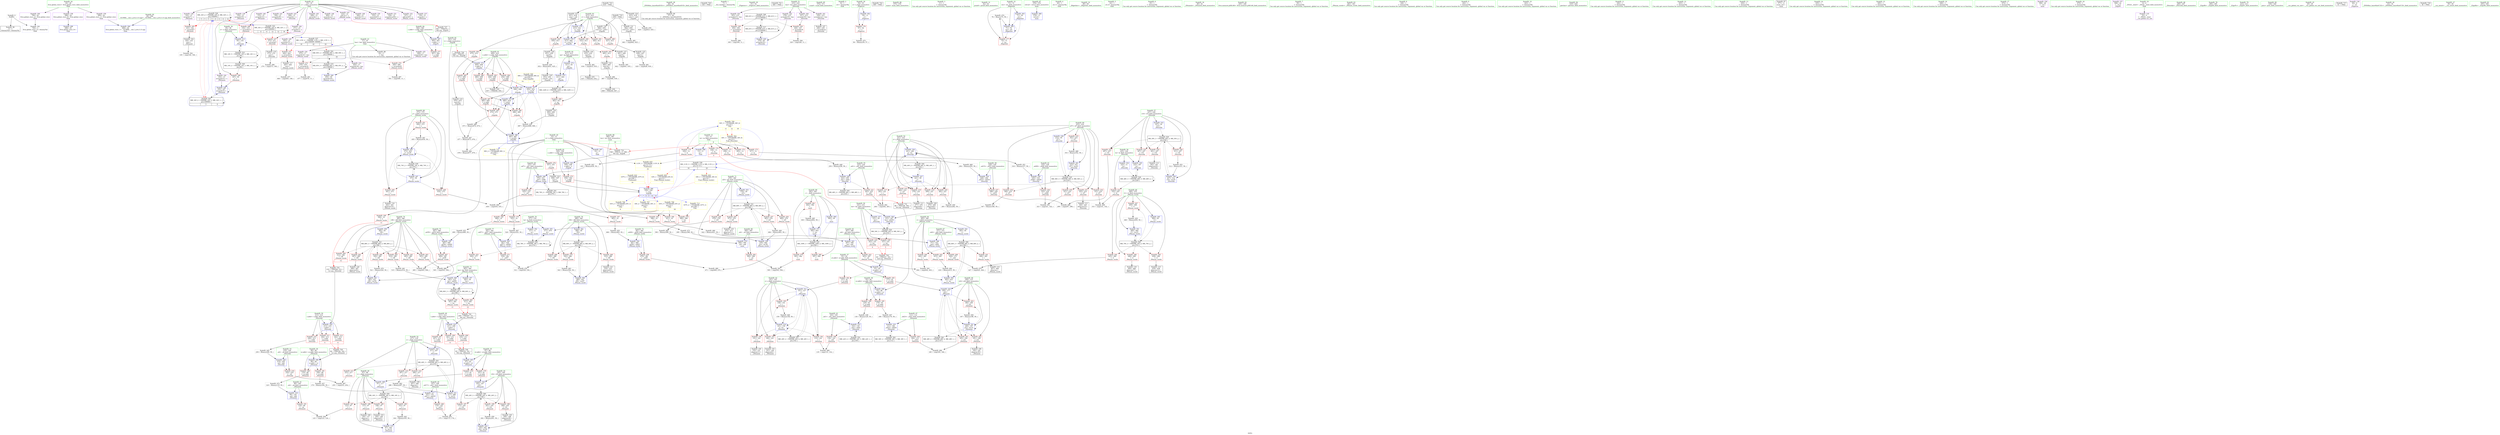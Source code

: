 digraph "SVFG" {
	label="SVFG";

	Node0x5624344ae150 [shape=record,color=grey,label="{NodeID: 0\nNullPtr}"];
	Node0x5624344ae150 -> Node0x5624344d46a0[style=solid];
	Node0x5624344ae150 -> Node0x5624344e5810[style=solid];
	Node0x562434509cf0 [shape=record,color=black,label="{NodeID: 526\nMR_32V_2 = PHI(MR_32V_6, MR_32V_1, )\npts\{160000 \}\n|{|<s1>5|<s2>5|<s3>5|<s4>6|<s5>6|<s6>6|<s7>11|<s8>12}}"];
	Node0x562434509cf0 -> Node0x562434509cf0[style=dashed];
	Node0x562434509cf0:s1 -> Node0x5624344d8a00[style=dashed,color=red];
	Node0x562434509cf0:s2 -> Node0x5624344d8ad0[style=dashed,color=red];
	Node0x562434509cf0:s3 -> Node0x56243451bf50[style=dashed,color=red];
	Node0x562434509cf0:s4 -> Node0x5624344d8a00[style=dashed,color=red];
	Node0x562434509cf0:s5 -> Node0x5624344d8ad0[style=dashed,color=red];
	Node0x562434509cf0:s6 -> Node0x56243451bf50[style=dashed,color=red];
	Node0x562434509cf0:s7 -> Node0x56243450ea10[style=dashed,color=blue];
	Node0x562434509cf0:s8 -> Node0x56243450ea10[style=dashed,color=blue];
	Node0x5624344f03c0 [shape=record,color=grey,label="{NodeID: 443\n431 = Binary(430, 59, )\n}"];
	Node0x5624344f03c0 -> Node0x5624344e7e70[style=solid];
	Node0x5624344e8830 [shape=record,color=blue,label="{NodeID: 360\n383\<--515\nlas\<--add50\n_Z9main_workv\n}"];
	Node0x5624344e8830 -> Node0x56243450e010[style=dashed];
	Node0x5624344e4400 [shape=record,color=red,label="{NodeID: 277\n567\<--564\n\<--s.addr\n_Z2gsPc\n}"];
	Node0x5624344d8110 [shape=record,color=red,label="{NodeID: 194\n151\<--101\n\<--j\n_Z4tianiiii\n}"];
	Node0x5624344d8110 -> Node0x5624344d4db0[style=solid];
	Node0x5624344d5360 [shape=record,color=black,label="{NodeID: 111\n277\<--276\nidxprom9\<--\n_Z4workii\n}"];
	Node0x5624344d3540 [shape=record,color=green,label="{NodeID: 28\n38\<--44\n_ZNSt8ios_base4InitD1Ev\<--_ZNSt8ios_base4InitD1Ev_field_insensitive\n}"];
	Node0x5624344d3540 -> Node0x5624344d4970[style=solid];
	Node0x5624345485d0 [shape=record,color=black,label="{NodeID: 720\n538 = PHI()\n}"];
	Node0x5624344f2dc0 [shape=record,color=grey,label="{NodeID: 471\n347 = Binary(346, 59, )\n}"];
	Node0x5624344f2dc0 -> Node0x5624344e77f0[style=solid];
	Node0x5624344e5b80 [shape=record,color=blue,label="{NodeID: 305\n87\<--83\nxl.addr\<--xl\n_Z4tianiiii\n}"];
	Node0x5624344e5b80 -> Node0x5624344dd360[style=dashed];
	Node0x5624344e5b80 -> Node0x5624344dd430[style=dashed];
	Node0x5624344d97d0 [shape=record,color=red,label="{NodeID: 222\n332\<--225\n\<--la\n_Z4workii\n}"];
	Node0x5624344d97d0 -> Node0x5624344f57c0[style=solid];
	Node0x5624344db350 [shape=record,color=purple,label="{NodeID: 139\n150\<--15\narrayidx10\<--s\n_Z4tianiiii\n}"];
	Node0x5624344d5d40 [shape=record,color=green,label="{NodeID: 56\n225\<--226\nla\<--la_field_insensitive\n_Z4workii\n}"];
	Node0x5624344d5d40 -> Node0x5624344d97d0[style=solid];
	Node0x5624344d5d40 -> Node0x5624344e7170[style=solid];
	Node0x5624344d5d40 -> Node0x5624344e73e0[style=solid];
	Node0x5624344f57c0 [shape=record,color=grey,label="{NodeID: 499\n333 = cmp(331, 332, )\n}"];
	Node0x5624344e7240 [shape=record,color=blue,label="{NodeID: 333\n227\<--59\ni14\<--\n_Z4workii\n}"];
	Node0x5624344e7240 -> Node0x562434511520[style=dashed];
	Node0x5624344e2e10 [shape=record,color=red,label="{NodeID: 250\n441\<--373\n\<--j\n_Z9main_workv\n}"];
	Node0x5624344e2e10 -> Node0x5624344da0a0[style=solid];
	Node0x5624344dca70 [shape=record,color=red,label="{NodeID: 167\n465\<--10\n\<--n\n_Z9main_workv\n}"];
	Node0x5624344dca70 -> Node0x5624344f15c0[style=solid];
	Node0x5624344d7520 [shape=record,color=green,label="{NodeID: 84\n564\<--565\ns.addr\<--s.addr_field_insensitive\n_Z2gsPc\n}"];
	Node0x5624344d7520 -> Node0x5624344e4400[style=solid];
	Node0x5624344d7520 -> Node0x5624344e8de0[style=solid];
	Node0x5624344b6ee0 [shape=record,color=green,label="{NodeID: 1\n7\<--1\n__dso_handle\<--dummyObj\nGlob }"];
	Node0x5624344f0540 [shape=record,color=grey,label="{NodeID: 444\n678 = Binary(677, 679, )\n}"];
	Node0x5624344f0540 -> Node0x5624344e97a0[style=solid];
	Node0x5624344e8900 [shape=record,color=blue,label="{NodeID: 361\n385\<--521\ni38\<--inc54\n_Z9main_workv\n}"];
	Node0x5624344e8900 -> Node0x56243450e510[style=dashed];
	Node0x5624344e44d0 [shape=record,color=red,label="{NodeID: 278\n589\<--580\n\<--tes\nmain\n}"];
	Node0x5624344e44d0 -> Node0x5624344f2ac0[style=solid];
	Node0x5624344d81e0 [shape=record,color=red,label="{NodeID: 195\n158\<--101\n\<--j\n_Z4tianiiii\n}"];
	Node0x5624344d81e0 -> Node0x5624344eff40[style=solid];
	Node0x5624344d5430 [shape=record,color=black,label="{NodeID: 112\n302\<--301\nidxprom20\<--\n_Z4workii\n}"];
	Node0x5624344d3640 [shape=record,color=green,label="{NodeID: 29\n51\<--52\n_Z5getrev\<--_Z5getrev_field_insensitive\n}"];
	Node0x5624345486a0 [shape=record,color=black,label="{NodeID: 721\n569 = PHI()\n}"];
	Node0x5624344f2f40 [shape=record,color=grey,label="{NodeID: 472\n120 = Binary(119, 59, )\n}"];
	Node0x5624344f2f40 -> Node0x5624344e5f90[style=solid];
	Node0x5624344e5c50 [shape=record,color=blue,label="{NodeID: 306\n89\<--84\nxr.addr\<--xr\n_Z4tianiiii\n}"];
	Node0x5624344e5c50 -> Node0x5624344dd500[style=dashed];
	Node0x5624344e5c50 -> Node0x5624344dd5d0[style=dashed];
	Node0x5624344d98a0 [shape=record,color=red,label="{NodeID: 223\n297\<--227\n\<--i14\n_Z4workii\n}"];
	Node0x5624344d98a0 -> Node0x5624344f5040[style=solid];
	Node0x5624344db420 [shape=record,color=purple,label="{NodeID: 140\n153\<--15\narrayidx12\<--s\n_Z4tianiiii\n}"];
	Node0x5624344db420 -> Node0x5624344d8ad0[style=solid];
	Node0x5624344d5e10 [shape=record,color=green,label="{NodeID: 57\n227\<--228\ni14\<--i14_field_insensitive\n_Z4workii\n}"];
	Node0x5624344d5e10 -> Node0x5624344d98a0[style=solid];
	Node0x5624344d5e10 -> Node0x5624344d9970[style=solid];
	Node0x5624344d5e10 -> Node0x5624344d9a40[style=solid];
	Node0x5624344d5e10 -> Node0x5624344d9b10[style=solid];
	Node0x5624344d5e10 -> Node0x5624344e7240[style=solid];
	Node0x5624344d5e10 -> Node0x5624344e74b0[style=solid];
	Node0x5624344f5940 [shape=record,color=grey,label="{NodeID: 500\n329 = cmp(328, 11, )\n}"];
	Node0x5624344e7310 [shape=record,color=blue,label="{NodeID: 334\n229\<--294\n_ed15\<--add16\n_Z4workii\n}"];
	Node0x5624344e7310 -> Node0x5624344d9be0[style=dashed];
	Node0x5624344e2ee0 [shape=record,color=red,label="{NodeID: 251\n454\<--373\n\<--j\n_Z9main_workv\n}"];
	Node0x5624344e2ee0 -> Node0x5624344f00c0[style=solid];
	Node0x5624344dcb40 [shape=record,color=red,label="{NodeID: 168\n489\<--10\n\<--n\n_Z9main_workv\n}"];
	Node0x5624344dcb40 -> Node0x5624344f12c0[style=solid];
	Node0x5624344d75f0 [shape=record,color=green,label="{NodeID: 85\n570\<--571\nscanf\<--scanf_field_insensitive\n}"];
	Node0x5624344aca00 [shape=record,color=green,label="{NodeID: 2\n8\<--1\n.str\<--dummyObj\nGlob }"];
	Node0x562434511020 [shape=record,color=black,label="{NodeID: 528\nMR_48V_3 = PHI(MR_48V_5, MR_48V_2, )\npts\{226 \}\n}"];
	Node0x562434511020 -> Node0x5624344d97d0[style=dashed];
	Node0x562434511020 -> Node0x5624344e73e0[style=dashed];
	Node0x562434511020 -> Node0x562434511020[style=dashed];
	Node0x5624344f06c0 [shape=record,color=grey,label="{NodeID: 445\n250 = Binary(249, 59, )\n}"];
	Node0x5624344f06c0 -> Node0x5624344e6c90[style=solid];
	Node0x5624344e89d0 [shape=record,color=blue,label="{NodeID: 362\n389\<--59\ni56\<--\n_Z9main_workv\n}"];
	Node0x5624344e89d0 -> Node0x56243451a150[style=dashed];
	Node0x5624344e45a0 [shape=record,color=red,label="{NodeID: 279\n593\<--582\n\<--_\nmain\n}"];
	Node0x5624344e45a0 -> Node0x5624344f5dc0[style=solid];
	Node0x5624344d82b0 [shape=record,color=red,label="{NodeID: 196\n134\<--103\n\<--_ed1\n_Z4tianiiii\n}"];
	Node0x5624344d82b0 -> Node0x5624344f3b40[style=solid];
	Node0x5624344d5500 [shape=record,color=black,label="{NodeID: 113\n326\<--325\nidxprom33\<--\n_Z4workii\n}"];
	Node0x5624344d3740 [shape=record,color=green,label="{NodeID: 30\n54\<--55\nx\<--x_field_insensitive\n_Z5getrev\n}"];
	Node0x5624344d3740 -> Node0x5624344dd1c0[style=solid];
	Node0x5624344d3740 -> Node0x5624344e5910[style=solid];
	Node0x562434548770 [shape=record,color=black,label="{NodeID: 722\n599 = PHI()\n}"];
	Node0x5624344f30c0 [shape=record,color=grey,label="{NodeID: 473\n399 = Binary(398, 59, )\n}"];
	Node0x5624344f30c0 -> Node0x5624344e7a60[style=solid];
	Node0x5624344e5d20 [shape=record,color=blue,label="{NodeID: 307\n91\<--85\nyl.addr\<--yl\n_Z4tianiiii\n}"];
	Node0x5624344e5d20 -> Node0x5624344dd6a0[style=dashed];
	Node0x5624344e5d20 -> Node0x5624344dd770[style=dashed];
	Node0x5624344d9970 [shape=record,color=red,label="{NodeID: 224\n301\<--227\n\<--i14\n_Z4workii\n}"];
	Node0x5624344d9970 -> Node0x5624344d5430[style=solid];
	Node0x5624344db4f0 [shape=record,color=purple,label="{NodeID: 141\n190\<--15\narrayidx29\<--s\n_Z4tianiiii\n}"];
	Node0x5624344d5ee0 [shape=record,color=green,label="{NodeID: 58\n229\<--230\n_ed15\<--_ed15_field_insensitive\n_Z4workii\n}"];
	Node0x5624344d5ee0 -> Node0x5624344d9be0[style=solid];
	Node0x5624344d5ee0 -> Node0x5624344e7310[style=solid];
	Node0x5624344f5ac0 [shape=record,color=grey,label="{NodeID: 501\n323 = cmp(321, 322, )\n}"];
	Node0x5624344e73e0 [shape=record,color=blue,label="{NodeID: 335\n225\<--307\nla\<--\n_Z4workii\n}"];
	Node0x5624344e73e0 -> Node0x562434511020[style=dashed];
	Node0x5624344e2fb0 [shape=record,color=red,label="{NodeID: 252\n435\<--375\n\<--_ed7\n_Z9main_workv\n}"];
	Node0x5624344e2fb0 -> Node0x5624344f4140[style=solid];
	Node0x5624344dcc10 [shape=record,color=red,label="{NodeID: 169\n508\<--10\n\<--n\n_Z9main_workv\n|{<s0>11}}"];
	Node0x5624344dcc10:s0 -> Node0x562434548bf0[style=solid,color=red];
	Node0x5624344d76f0 [shape=record,color=green,label="{NodeID: 86\n575\<--576\nmain\<--main_field_insensitive\n}"];
	Node0x5624344aca90 [shape=record,color=green,label="{NodeID: 3\n11\<--1\n\<--dummyObj\nCan only get source location for instruction, argument, global var or function.}"];
	Node0x562434511520 [shape=record,color=black,label="{NodeID: 529\nMR_50V_3 = PHI(MR_50V_4, MR_50V_2, )\npts\{228 \}\n}"];
	Node0x562434511520 -> Node0x5624344d98a0[style=dashed];
	Node0x562434511520 -> Node0x5624344d9970[style=dashed];
	Node0x562434511520 -> Node0x5624344d9a40[style=dashed];
	Node0x562434511520 -> Node0x5624344d9b10[style=dashed];
	Node0x562434511520 -> Node0x5624344e74b0[style=dashed];
	Node0x5624344f0840 [shape=record,color=grey,label="{NodeID: 446\n673 = Binary(672, 674, )\n}"];
	Node0x5624344f0840 -> Node0x5624344f09c0[style=solid];
	Node0x5624344e8aa0 [shape=record,color=blue,label="{NodeID: 363\n391\<--526\n_ed57\<--add58\n_Z9main_workv\n}"];
	Node0x5624344e8aa0 -> Node0x5624344e3f20[style=dashed];
	Node0x5624344e4670 [shape=record,color=red,label="{NodeID: 280\n597\<--582\n\<--_\nmain\n}"];
	Node0x5624344d8380 [shape=record,color=red,label="{NodeID: 197\n173\<--105\n\<--i16\n_Z4tianiiii\n}"];
	Node0x5624344d8380 -> Node0x5624344f4ec0[style=solid];
	Node0x5624344d55d0 [shape=record,color=black,label="{NodeID: 114\n407\<--406\nidxprom\<--\n_Z9main_workv\n}"];
	Node0x5624344d3810 [shape=record,color=green,label="{NodeID: 31\n62\<--63\nprintf\<--printf_field_insensitive\n}"];
	Node0x562434548840 [shape=record,color=black,label="{NodeID: 723\n618 = PHI()\n}"];
	Node0x562434548840 -> Node0x5624344da650[style=solid];
	Node0x562434548840 -> Node0x5624344da720[style=solid];
	Node0x56243451a150 [shape=record,color=black,label="{NodeID: 557\nMR_90V_3 = PHI(MR_90V_4, MR_90V_2, )\npts\{390 \}\n}"];
	Node0x56243451a150 -> Node0x5624344e3cb0[style=dashed];
	Node0x56243451a150 -> Node0x5624344e3d80[style=dashed];
	Node0x56243451a150 -> Node0x5624344e3e50[style=dashed];
	Node0x56243451a150 -> Node0x5624344e8b70[style=dashed];
	Node0x5624344f3240 [shape=record,color=grey,label="{NodeID: 474\n76 = Binary(75, 59, )\n}"];
	Node0x5624344f3240 -> Node0x5624344e5ab0[style=solid];
	Node0x5624344e5df0 [shape=record,color=blue,label="{NodeID: 308\n93\<--86\nyr.addr\<--yr\n_Z4tianiiii\n}"];
	Node0x5624344e5df0 -> Node0x5624344dd840[style=dashed];
	Node0x5624344e5df0 -> Node0x5624344dd910[style=dashed];
	Node0x5624344d9a40 [shape=record,color=red,label="{NodeID: 225\n307\<--227\n\<--i14\n_Z4workii\n}"];
	Node0x5624344d9a40 -> Node0x5624344e73e0[style=solid];
	Node0x5624344db5c0 [shape=record,color=purple,label="{NodeID: 142\n193\<--15\narrayidx31\<--s\n_Z4tianiiii\n}"];
	Node0x5624344db5c0 -> Node0x5624344e67b0[style=solid];
	Node0x5624344d5fb0 [shape=record,color=green,label="{NodeID: 59\n231\<--232\nlas\<--las_field_insensitive\n_Z4workii\n}"];
	Node0x5624344d5fb0 -> Node0x5624344d9cb0[style=solid];
	Node0x5624344d5fb0 -> Node0x5624344d9d80[style=solid];
	Node0x5624344d5fb0 -> Node0x5624344e7580[style=solid];
	Node0x5624344d5fb0 -> Node0x5624344e77f0[style=solid];
	Node0x5624344f5c40 [shape=record,color=grey,label="{NodeID: 502\n145 = cmp(144, 146, )\n}"];
	Node0x5624344e74b0 [shape=record,color=blue,label="{NodeID: 336\n227\<--312\ni14\<--inc25\n_Z4workii\n}"];
	Node0x5624344e74b0 -> Node0x562434511520[style=dashed];
	Node0x5624344e3080 [shape=record,color=red,label="{NodeID: 253\n504\<--377\n\<--la\n_Z9main_workv\n}"];
	Node0x5624344e3080 -> Node0x5624344f4740[style=solid];
	Node0x5624344dcce0 [shape=record,color=red,label="{NodeID: 170\n525\<--10\n\<--n\n_Z9main_workv\n}"];
	Node0x5624344dcce0 -> Node0x5624344f27c0[style=solid];
	Node0x5624344d77f0 [shape=record,color=green,label="{NodeID: 87\n578\<--579\nretval\<--retval_field_insensitive\nmain\n}"];
	Node0x5624344d77f0 -> Node0x5624344e8eb0[style=solid];
	Node0x5624344d1d00 [shape=record,color=green,label="{NodeID: 4\n20\<--1\n.str.1\<--dummyObj\nGlob }"];
	Node0x562434511a20 [shape=record,color=black,label="{NodeID: 530\nMR_78V_3 = PHI(MR_78V_5, MR_78V_2, )\npts\{378 \}\n}"];
	Node0x562434511a20 -> Node0x5624344e3080[style=dashed];
	Node0x562434511a20 -> Node0x5624344e8420[style=dashed];
	Node0x562434511a20 -> Node0x562434511a20[style=dashed];
	Node0x5624344f09c0 [shape=record,color=grey,label="{NodeID: 447\n677 = Binary(673, 676, )\n}"];
	Node0x5624344f09c0 -> Node0x5624344f0540[style=solid];
	Node0x5624344e8b70 [shape=record,color=blue,label="{NodeID: 364\n389\<--543\ni56\<--inc67\n_Z9main_workv\n}"];
	Node0x5624344e8b70 -> Node0x56243451a150[style=dashed];
	Node0x5624344e4740 [shape=record,color=red,label="{NodeID: 281\n602\<--582\n\<--_\nmain\n}"];
	Node0x5624344e4740 -> Node0x5624344f24c0[style=solid];
	Node0x5624344d8450 [shape=record,color=red,label="{NodeID: 198\n188\<--105\n\<--i16\n_Z4tianiiii\n}"];
	Node0x5624344d8450 -> Node0x5624344d4e80[style=solid];
	Node0x5624344d9fd0 [shape=record,color=black,label="{NodeID: 115\n439\<--438\nidxprom12\<--\n_Z9main_workv\n}"];
	Node0x5624344d3910 [shape=record,color=green,label="{NodeID: 32\n68\<--69\n_Z6gettlev\<--_Z6gettlev_field_insensitive\n}"];
	Node0x5624345489d0 [shape=record,color=black,label="{NodeID: 724\n209 = PHI(507, 511, )\n0th arg _Z4workii }"];
	Node0x5624345489d0 -> Node0x5624344e6a20[style=solid];
	Node0x5624344f33c0 [shape=record,color=grey,label="{NodeID: 475\n58 = Binary(59, 57, )\n}"];
	Node0x5624344e5ec0 [shape=record,color=blue,label="{NodeID: 309\n97\<--117\ni\<--\n_Z4tianiiii\n}"];
	Node0x5624344e5ec0 -> Node0x562434517e50[style=dashed];
	Node0x5624344d9b10 [shape=record,color=red,label="{NodeID: 226\n311\<--227\n\<--i14\n_Z4workii\n}"];
	Node0x5624344d9b10 -> Node0x5624344f1140[style=solid];
	Node0x5624344db690 [shape=record,color=purple,label="{NodeID: 143\n268\<--15\narrayidx\<--s\n_Z4workii\n}"];
	Node0x5624344d6080 [shape=record,color=green,label="{NodeID: 60\n233\<--234\ni27\<--i27_field_insensitive\n_Z4workii\n}"];
	Node0x5624344d6080 -> Node0x5624344d9e50[style=solid];
	Node0x5624344d6080 -> Node0x5624344e1ee0[style=solid];
	Node0x5624344d6080 -> Node0x5624344e1f70[style=solid];
	Node0x5624344d6080 -> Node0x5624344e2040[style=solid];
	Node0x5624344d6080 -> Node0x5624344e2110[style=solid];
	Node0x5624344d6080 -> Node0x5624344e21e0[style=solid];
	Node0x5624344d6080 -> Node0x5624344e7650[style=solid];
	Node0x5624344d6080 -> Node0x5624344e78c0[style=solid];
	Node0x5624344f5dc0 [shape=record,color=grey,label="{NodeID: 503\n595 = cmp(593, 594, )\n}"];
	Node0x5624344e7580 [shape=record,color=blue,label="{NodeID: 337\n231\<--59\nlas\<--\n_Z4workii\n}"];
	Node0x5624344e7580 -> Node0x562434509b10[style=dashed];
	Node0x5624344e3150 [shape=record,color=red,label="{NodeID: 254\n469\<--379\n\<--i25\n_Z9main_workv\n}"];
	Node0x5624344e3150 -> Node0x5624344f48c0[style=solid];
	Node0x5624344dcdb0 [shape=record,color=red,label="{NodeID: 171\n258\<--13\n\<--m\n_Z4workii\n}"];
	Node0x5624344dcdb0 -> Node0x5624344f0b40[style=solid];
	Node0x5624344d78c0 [shape=record,color=green,label="{NodeID: 88\n580\<--581\ntes\<--tes_field_insensitive\nmain\n|{|<s1>16}}"];
	Node0x5624344d78c0 -> Node0x5624344e44d0[style=solid];
	Node0x5624344d78c0:s1 -> Node0x5624345495f0[style=solid,color=red];
	Node0x5624344d1d90 [shape=record,color=green,label="{NodeID: 5\n22\<--1\n.str.2\<--dummyObj\nGlob }"];
	Node0x562434511f20 [shape=record,color=black,label="{NodeID: 531\nMR_80V_3 = PHI(MR_80V_4, MR_80V_2, )\npts\{380 \}\n}"];
	Node0x562434511f20 -> Node0x5624344e3150[style=dashed];
	Node0x562434511f20 -> Node0x5624344e3220[style=dashed];
	Node0x562434511f20 -> Node0x5624344e32f0[style=dashed];
	Node0x562434511f20 -> Node0x5624344e33c0[style=dashed];
	Node0x562434511f20 -> Node0x5624344e84f0[style=dashed];
	Node0x5624344f0b40 [shape=record,color=grey,label="{NodeID: 448\n259 = Binary(258, 59, )\n}"];
	Node0x5624344f0b40 -> Node0x5624344e6e30[style=solid];
	Node0x5624344e8c40 [shape=record,color=blue,label="{NodeID: 365\n549\<--548\nx.addr\<--x\n_Z2gnRi\n}"];
	Node0x5624344e8c40 -> Node0x5624344e4260[style=dashed];
	Node0x5624344e4810 [shape=record,color=red,label="{NodeID: 282\n594\<--584\n\<--_ed\nmain\n}"];
	Node0x5624344e4810 -> Node0x5624344f5dc0[style=solid];
	Node0x5624344d8520 [shape=record,color=red,label="{NodeID: 199\n201\<--105\n\<--i16\n_Z4tianiiii\n}"];
	Node0x5624344d8520 -> Node0x5624344f1bc0[style=solid];
	Node0x5624344da0a0 [shape=record,color=black,label="{NodeID: 116\n442\<--441\nidxprom14\<--\n_Z9main_workv\n}"];
	Node0x5624344d3a10 [shape=record,color=green,label="{NodeID: 33\n71\<--72\nres\<--res_field_insensitive\n_Z6gettlev\n}"];
	Node0x5624344d3a10 -> Node0x5624344dd290[style=solid];
	Node0x5624344d3a10 -> Node0x5624344e59e0[style=solid];
	Node0x5624344d3a10 -> Node0x5624344e5ab0[style=solid];
	Node0x562434548bf0 [shape=record,color=black,label="{NodeID: 725\n210 = PHI(508, 512, )\n1st arg _Z4workii }"];
	Node0x562434548bf0 -> Node0x5624344e6af0[style=solid];
	Node0x5624344f3540 [shape=record,color=grey,label="{NodeID: 476\n531 = cmp(529, 530, )\n}"];
	Node0x5624344e5f90 [shape=record,color=blue,label="{NodeID: 310\n99\<--120\n_ed\<--add\n_Z4tianiiii\n}"];
	Node0x5624344e5f90 -> Node0x5624344dddf0[style=dashed];
	Node0x5624344d9be0 [shape=record,color=red,label="{NodeID: 227\n298\<--229\n\<--_ed15\n_Z4workii\n}"];
	Node0x5624344d9be0 -> Node0x5624344f5040[style=solid];
	Node0x5624344db760 [shape=record,color=purple,label="{NodeID: 144\n271\<--15\narrayidx7\<--s\n_Z4workii\n}"];
	Node0x5624344db760 -> Node0x5624344e2380[style=solid];
	Node0x5624344d6150 [shape=record,color=green,label="{NodeID: 61\n235\<--236\n_ed28\<--_ed28_field_insensitive\n_Z4workii\n}"];
	Node0x5624344d6150 -> Node0x5624344e22b0[style=solid];
	Node0x5624344d6150 -> Node0x5624344e7720[style=solid];
	Node0x5624344f5f40 [shape=record,color=grey,label="{NodeID: 504\n125 = cmp(123, 124, )\n}"];
	Node0x5624344e7650 [shape=record,color=blue,label="{NodeID: 338\n233\<--59\ni27\<--\n_Z4workii\n}"];
	Node0x5624344e7650 -> Node0x562434509c00[style=dashed];
	Node0x5624344e3220 [shape=record,color=red,label="{NodeID: 255\n473\<--379\n\<--i25\n_Z9main_workv\n}"];
	Node0x5624344e3220 -> Node0x5624344da310[style=solid];
	Node0x5624344dce80 [shape=record,color=red,label="{NodeID: 172\n293\<--13\n\<--m\n_Z4workii\n}"];
	Node0x5624344dce80 -> Node0x5624344f1d40[style=solid];
	Node0x5624344d7990 [shape=record,color=green,label="{NodeID: 89\n582\<--583\n_\<--__field_insensitive\nmain\n}"];
	Node0x5624344d7990 -> Node0x5624344e45a0[style=solid];
	Node0x5624344d7990 -> Node0x5624344e4670[style=solid];
	Node0x5624344d7990 -> Node0x5624344e4740[style=solid];
	Node0x5624344d7990 -> Node0x5624344e8f80[style=solid];
	Node0x5624344d7990 -> Node0x5624344e9120[style=solid];
	Node0x5624344d1e20 [shape=record,color=green,label="{NodeID: 6\n25\<--1\n\<--dummyObj\nCan only get source location for instruction, argument, global var or function.}"];
	Node0x5624344f0cc0 [shape=record,color=grey,label="{NodeID: 449\n484 = Binary(483, 59, )\n}"];
	Node0x5624344f0cc0 -> Node0x5624344e84f0[style=solid];
	Node0x5624344e8d10 [shape=record,color=blue,label="{NodeID: 366\n559\<--558\n\<--conv\n_Z2gnRi\n|{<s0>7|<s1>7|<s2>8|<s3>8|<s4>16|<s5>16}}"];
	Node0x5624344e8d10:s0 -> Node0x562434526e90[style=dashed,color=blue];
	Node0x5624344e8d10:s1 -> Node0x562434526ff0[style=dashed,color=blue];
	Node0x5624344e8d10:s2 -> Node0x5624345270d0[style=dashed,color=blue];
	Node0x5624344e8d10:s3 -> Node0x562434527230[style=dashed,color=blue];
	Node0x5624344e8d10:s4 -> Node0x562434513820[style=dashed,color=blue];
	Node0x5624344e8d10:s5 -> Node0x562434527730[style=dashed,color=blue];
	Node0x5624344e48e0 [shape=record,color=red,label="{NodeID: 283\n646\<--609\n\<--x.addr\n_Z2gnRx\n}"];
	Node0x5624344e48e0 -> Node0x5624344e9530[style=solid];
	Node0x5624344e48e0 -> Node0x5624344ee9e0[style=solid];
	Node0x5624344d85f0 [shape=record,color=red,label="{NodeID: 200\n174\<--107\n\<--_ed17\n_Z4tianiiii\n}"];
	Node0x5624344d85f0 -> Node0x5624344f4ec0[style=solid];
	Node0x5624344da170 [shape=record,color=black,label="{NodeID: 117\n445\<--444\nconv\<--\n_Z9main_workv\n}"];
	Node0x5624344da170 -> Node0x5624344f36c0[style=solid];
	Node0x5624344d3ae0 [shape=record,color=green,label="{NodeID: 34\n80\<--81\n_Z4tianiiii\<--_Z4tianiiii_field_insensitive\n}"];
	Node0x562434548d70 [shape=record,color=black,label="{NodeID: 726\n608 = PHI(551, )\n0th arg _Z2gnRx }"];
	Node0x562434548d70 -> Node0x5624344e91f0[style=solid];
	Node0x56243451b050 [shape=record,color=black,label="{NodeID: 560\nMR_24V_3 = PHI(MR_24V_4, MR_24V_2, )\npts\{106 \}\n}"];
	Node0x56243451b050 -> Node0x5624344d8380[style=dashed];
	Node0x56243451b050 -> Node0x5624344d8450[style=dashed];
	Node0x56243451b050 -> Node0x5624344d8520[style=dashed];
	Node0x56243451b050 -> Node0x5624344e6950[style=dashed];
	Node0x5624344f36c0 [shape=record,color=grey,label="{NodeID: 477\n446 = cmp(445, 146, )\n}"];
	Node0x5624344e6060 [shape=record,color=blue,label="{NodeID: 311\n101\<--127\nj\<--\n_Z4tianiiii\n}"];
	Node0x5624344e6060 -> Node0x5624344d7f70[style=dashed];
	Node0x5624344e6060 -> Node0x5624344d8040[style=dashed];
	Node0x5624344e6060 -> Node0x5624344d8110[style=dashed];
	Node0x5624344e6060 -> Node0x5624344d81e0[style=dashed];
	Node0x5624344e6060 -> Node0x5624344e62d0[style=dashed];
	Node0x5624344e6060 -> Node0x562434518350[style=dashed];
	Node0x5624344d9cb0 [shape=record,color=red,label="{NodeID: 228\n337\<--231\n\<--las\n_Z4workii\n|{<s0>5}}"];
	Node0x5624344d9cb0:s0 -> Node0x5624345492f0[style=solid,color=red];
	Node0x5624344db830 [shape=record,color=purple,label="{NodeID: 145\n408\<--15\narrayidx\<--s\n_Z9main_workv\n}"];
	Node0x5624344d6220 [shape=record,color=green,label="{NodeID: 62\n245\<--246\nllvm.memset.p0i8.i64\<--llvm.memset.p0i8.i64_field_insensitive\n}"];
	Node0x5624344dfef0 [shape=record,color=grey,label="{NodeID: 505\n404 = cmp(402, 403, )\n}"];
	Node0x5624344e7720 [shape=record,color=blue,label="{NodeID: 339\n235\<--318\n_ed28\<--add29\n_Z4workii\n}"];
	Node0x5624344e7720 -> Node0x5624344e22b0[style=dashed];
	Node0x5624344e32f0 [shape=record,color=red,label="{NodeID: 256\n479\<--379\n\<--i25\n_Z9main_workv\n}"];
	Node0x5624344e32f0 -> Node0x5624344e8420[style=solid];
	Node0x5624344dcf50 [shape=record,color=red,label="{NodeID: 173\n317\<--13\n\<--m\n_Z4workii\n}"];
	Node0x5624344dcf50 -> Node0x5624344f0fc0[style=solid];
	Node0x5624344d7a60 [shape=record,color=green,label="{NodeID: 90\n584\<--585\n_ed\<--_ed_field_insensitive\nmain\n}"];
	Node0x5624344d7a60 -> Node0x5624344e4810[style=solid];
	Node0x5624344d7a60 -> Node0x5624344e9050[style=solid];
	Node0x5624344cf2c0 [shape=record,color=green,label="{NodeID: 7\n59\<--1\n\<--dummyObj\nCan only get source location for instruction, argument, global var or function.}"];
	Node0x5624344f0e40 [shape=record,color=grey,label="{NodeID: 450\n283 = Binary(282, 59, )\n}"];
	Node0x5624344f0e40 -> Node0x5624344e6fd0[style=solid];
	Node0x5624344e8de0 [shape=record,color=blue,label="{NodeID: 367\n564\<--563\ns.addr\<--s\n_Z2gsPc\n}"];
	Node0x5624344e8de0 -> Node0x5624344e4400[style=dashed];
	Node0x5624344e49b0 [shape=record,color=red,label="{NodeID: 284\n654\<--609\n\<--x.addr\n_Z2gnRx\n}"];
	Node0x5624344e49b0 -> Node0x5624344e9600[style=solid];
	Node0x5624344e49b0 -> Node0x5624344ee9e0[style=solid];
	Node0x5624344d86c0 [shape=record,color=red,label="{NodeID: 201\n183\<--109\n\<--j22\n_Z4tianiiii\n}"];
	Node0x5624344d86c0 -> Node0x5624344f5340[style=solid];
	Node0x5624344da240 [shape=record,color=black,label="{NodeID: 118\n449\<--448\nidxprom17\<--\n_Z9main_workv\n}"];
	Node0x5624344d3be0 [shape=record,color=green,label="{NodeID: 35\n87\<--88\nxl.addr\<--xl.addr_field_insensitive\n_Z4tianiiii\n}"];
	Node0x5624344d3be0 -> Node0x5624344dd360[style=solid];
	Node0x5624344d3be0 -> Node0x5624344dd430[style=solid];
	Node0x5624344d3be0 -> Node0x5624344e5b80[style=solid];
	Node0x562434548e80 [shape=record,color=black,label="{NodeID: 727\n563 = PHI(410, )\n0th arg _Z2gsPc }"];
	Node0x562434548e80 -> Node0x5624344e8de0[style=solid];
	Node0x56243451b550 [shape=record,color=black,label="{NodeID: 561\nMR_28V_2 = PHI(MR_28V_4, MR_28V_1, )\npts\{110 \}\n}"];
	Node0x56243451b550 -> Node0x5624344e6610[style=dashed];
	Node0x5624344f3840 [shape=record,color=grey,label="{NodeID: 478\n624 = cmp(623, 625, )\n}"];
	Node0x5624344e6130 [shape=record,color=blue,label="{NodeID: 312\n103\<--130\n_ed1\<--add2\n_Z4tianiiii\n}"];
	Node0x5624344e6130 -> Node0x5624344d82b0[style=dashed];
	Node0x5624344e6130 -> Node0x562434518850[style=dashed];
	Node0x5624344d9d80 [shape=record,color=red,label="{NodeID: 229\n343\<--231\n\<--las\n_Z4workii\n|{<s0>6}}"];
	Node0x5624344d9d80:s0 -> Node0x5624345492f0[style=solid,color=red];
	Node0x5624344db900 [shape=record,color=purple,label="{NodeID: 146\n409\<--15\narraydecay\<--s\n_Z9main_workv\n}"];
	Node0x5624344d6320 [shape=record,color=green,label="{NodeID: 63\n362\<--363\n_Z9main_workv\<--_Z9main_workv_field_insensitive\n}"];
	Node0x562434509e20 [shape=record,color=black,label="{NodeID: 506\nMR_66V_3 = PHI(MR_66V_4, MR_66V_2, )\npts\{366 \}\n}"];
	Node0x562434509e20 -> Node0x5624344e25f0[style=dashed];
	Node0x562434509e20 -> Node0x5624344e26c0[style=dashed];
	Node0x562434509e20 -> Node0x5624344e2790[style=dashed];
	Node0x562434509e20 -> Node0x5624344e7b30[style=dashed];
	Node0x5624344e77f0 [shape=record,color=blue,label="{NodeID: 340\n231\<--347\nlas\<--add39\n_Z4workii\n}"];
	Node0x5624344e77f0 -> Node0x562434509b10[style=dashed];
	Node0x5624344e33c0 [shape=record,color=red,label="{NodeID: 257\n483\<--379\n\<--i25\n_Z9main_workv\n}"];
	Node0x5624344e33c0 -> Node0x5624344f0cc0[style=solid];
	Node0x5624344dd020 [shape=record,color=red,label="{NodeID: 174\n338\<--13\n\<--m\n_Z4workii\n|{<s0>5}}"];
	Node0x5624344dd020:s0 -> Node0x562434549470[style=solid,color=red];
	Node0x5624344d7b30 [shape=record,color=green,label="{NodeID: 91\n609\<--610\nx.addr\<--x.addr_field_insensitive\n_Z2gnRx\n}"];
	Node0x5624344d7b30 -> Node0x5624344e48e0[style=solid];
	Node0x5624344d7b30 -> Node0x5624344e49b0[style=solid];
	Node0x5624344d7b30 -> Node0x5624344e4a80[style=solid];
	Node0x5624344d7b30 -> Node0x5624344e4b50[style=solid];
	Node0x5624344d7b30 -> Node0x5624344e4c20[style=solid];
	Node0x5624344d7b30 -> Node0x5624344e91f0[style=solid];
	Node0x5624344cf350 [shape=record,color=green,label="{NodeID: 8\n146\<--1\n\<--dummyObj\nCan only get source location for instruction, argument, global var or function.}"];
	Node0x5624344f0fc0 [shape=record,color=grey,label="{NodeID: 451\n318 = Binary(317, 59, )\n}"];
	Node0x5624344f0fc0 -> Node0x5624344e7720[style=solid];
	Node0x5624344e8eb0 [shape=record,color=blue,label="{NodeID: 368\n578\<--11\nretval\<--\nmain\n}"];
	Node0x5624344e4a80 [shape=record,color=red,label="{NodeID: 285\n671\<--609\n\<--x.addr\n_Z2gnRx\n}"];
	Node0x5624344e4a80 -> Node0x5624344e52a0[style=solid];
	Node0x5624344d8790 [shape=record,color=red,label="{NodeID: 202\n191\<--109\n\<--j22\n_Z4tianiiii\n}"];
	Node0x5624344d8790 -> Node0x5624344d4f50[style=solid];
	Node0x5624344da310 [shape=record,color=black,label="{NodeID: 119\n474\<--473\nidxprom31\<--\n_Z9main_workv\n}"];
	Node0x5624344d3cb0 [shape=record,color=green,label="{NodeID: 36\n89\<--90\nxr.addr\<--xr.addr_field_insensitive\n_Z4tianiiii\n}"];
	Node0x5624344d3cb0 -> Node0x5624344dd500[style=solid];
	Node0x5624344d3cb0 -> Node0x5624344dd5d0[style=solid];
	Node0x5624344d3cb0 -> Node0x5624344e5c50[style=solid];
	Node0x562434548f90 [shape=record,color=black,label="{NodeID: 728\n83 = PHI(335, 341, )\n0th arg _Z4tianiiii }"];
	Node0x562434548f90 -> Node0x5624344e5b80[style=solid];
	Node0x56243451ba50 [shape=record,color=black,label="{NodeID: 562\nMR_30V_2 = PHI(MR_30V_3, MR_30V_1, )\npts\{112 \}\n}"];
	Node0x56243451ba50 -> Node0x5624344e66e0[style=dashed];
	Node0x5624344f39c0 [shape=record,color=grey,label="{NodeID: 479\n427 = cmp(425, 426, )\n}"];
	Node0x5624344e6200 [shape=record,color=blue,label="{NodeID: 313\n95\<--154\nx\<--\n_Z4tianiiii\n}"];
	Node0x5624344e6200 -> Node0x562434509610[style=dashed];
	Node0x5624344d9e50 [shape=record,color=red,label="{NodeID: 230\n321\<--233\n\<--i27\n_Z4workii\n}"];
	Node0x5624344d9e50 -> Node0x5624344f5ac0[style=solid];
	Node0x5624344db9d0 [shape=record,color=purple,label="{NodeID: 147\n410\<--15\nadd.ptr\<--s\n_Z9main_workv\n|{<s0>9}}"];
	Node0x5624344db9d0:s0 -> Node0x562434548e80[style=solid,color=red];
	Node0x5624344d6420 [shape=record,color=green,label="{NodeID: 64\n365\<--366\ni\<--i_field_insensitive\n_Z9main_workv\n}"];
	Node0x5624344d6420 -> Node0x5624344e25f0[style=solid];
	Node0x5624344d6420 -> Node0x5624344e26c0[style=solid];
	Node0x5624344d6420 -> Node0x5624344e2790[style=solid];
	Node0x5624344d6420 -> Node0x5624344e7990[style=solid];
	Node0x5624344d6420 -> Node0x5624344e7b30[style=solid];
	Node0x5624344e78c0 [shape=record,color=blue,label="{NodeID: 341\n233\<--353\ni27\<--inc43\n_Z4workii\n}"];
	Node0x5624344e78c0 -> Node0x562434509c00[style=dashed];
	Node0x5624344e3490 [shape=record,color=red,label="{NodeID: 258\n470\<--381\n\<--_ed26\n_Z9main_workv\n}"];
	Node0x5624344e3490 -> Node0x5624344f48c0[style=solid];
	Node0x5624344dd0f0 [shape=record,color=red,label="{NodeID: 175\n430\<--13\n\<--m\n_Z9main_workv\n}"];
	Node0x5624344dd0f0 -> Node0x5624344f03c0[style=solid];
	Node0x5624344d7c00 [shape=record,color=green,label="{NodeID: 92\n611\<--612\nsg\<--sg_field_insensitive\n_Z2gnRx\n}"];
	Node0x5624344d7c00 -> Node0x5624344e4cf0[style=solid];
	Node0x5624344d7c00 -> Node0x5624344e92c0[style=solid];
	Node0x5624344d7c00 -> Node0x5624344e9460[style=solid];
	Node0x5624344cf3e0 [shape=record,color=green,label="{NodeID: 9\n242\<--1\n\<--dummyObj\nCan only get source location for instruction, argument, global var or function.}"];
	Node0x562434513320 [shape=record,color=black,label="{NodeID: 535\nMR_109V_3 = PHI(MR_109V_4, MR_109V_2, )\npts\{583 \}\n}"];
	Node0x562434513320 -> Node0x5624344e45a0[style=dashed];
	Node0x562434513320 -> Node0x5624344e4670[style=dashed];
	Node0x562434513320 -> Node0x5624344e4740[style=dashed];
	Node0x562434513320 -> Node0x5624344e9120[style=dashed];
	Node0x5624344f1140 [shape=record,color=grey,label="{NodeID: 452\n312 = Binary(311, 59, )\n}"];
	Node0x5624344f1140 -> Node0x5624344e74b0[style=solid];
	Node0x5624344e8f80 [shape=record,color=blue,label="{NodeID: 369\n582\<--59\n_\<--\nmain\n}"];
	Node0x5624344e8f80 -> Node0x562434513320[style=dashed];
	Node0x5624344e4b50 [shape=record,color=red,label="{NodeID: 286\n680\<--609\n\<--x.addr\n_Z2gnRx\n}"];
	Node0x5624344e4b50 -> Node0x5624344e97a0[style=solid];
	Node0x5624344d8860 [shape=record,color=red,label="{NodeID: 203\n196\<--109\n\<--j22\n_Z4tianiiii\n}"];
	Node0x5624344d8860 -> Node0x5624344f1740[style=solid];
	Node0x5624344da3e0 [shape=record,color=black,label="{NodeID: 120\n498\<--497\nidxprom44\<--\n_Z9main_workv\n}"];
	Node0x5624344d3d80 [shape=record,color=green,label="{NodeID: 37\n91\<--92\nyl.addr\<--yl.addr_field_insensitive\n_Z4tianiiii\n}"];
	Node0x5624344d3d80 -> Node0x5624344dd6a0[style=solid];
	Node0x5624344d3d80 -> Node0x5624344dd770[style=solid];
	Node0x5624344d3d80 -> Node0x5624344e5d20[style=solid];
	Node0x562434549170 [shape=record,color=black,label="{NodeID: 729\n84 = PHI(336, 342, )\n1st arg _Z4tianiiii }"];
	Node0x562434549170 -> Node0x5624344e5c50[style=solid];
	Node0x56243451bf50 [shape=record,color=black,label="{NodeID: 563\nMR_32V_2 = PHI(MR_32V_3, MR_32V_1, )\npts\{160000 \}\n|{|<s2>5|<s3>6}}"];
	Node0x56243451bf50 -> Node0x5624344e67b0[style=dashed];
	Node0x56243451bf50 -> Node0x56243451bf50[style=dashed];
	Node0x56243451bf50:s2 -> Node0x562434509cf0[style=dashed,color=blue];
	Node0x56243451bf50:s3 -> Node0x562434509cf0[style=dashed,color=blue];
	Node0x5624344f3b40 [shape=record,color=grey,label="{NodeID: 480\n135 = cmp(133, 134, )\n}"];
	Node0x5624344e62d0 [shape=record,color=blue,label="{NodeID: 314\n101\<--159\nj\<--inc\n_Z4tianiiii\n}"];
	Node0x5624344e62d0 -> Node0x5624344d7f70[style=dashed];
	Node0x5624344e62d0 -> Node0x5624344d8040[style=dashed];
	Node0x5624344e62d0 -> Node0x5624344d8110[style=dashed];
	Node0x5624344e62d0 -> Node0x5624344d81e0[style=dashed];
	Node0x5624344e62d0 -> Node0x5624344e62d0[style=dashed];
	Node0x5624344e62d0 -> Node0x562434518350[style=dashed];
	Node0x5624344e1ee0 [shape=record,color=red,label="{NodeID: 231\n325\<--233\n\<--i27\n_Z4workii\n}"];
	Node0x5624344e1ee0 -> Node0x5624344d5500[style=solid];
	Node0x5624344dbaa0 [shape=record,color=purple,label="{NodeID: 148\n440\<--15\narrayidx13\<--s\n_Z9main_workv\n}"];
	Node0x5624344d64f0 [shape=record,color=green,label="{NodeID: 65\n367\<--368\n_ed\<--_ed_field_insensitive\n_Z9main_workv\n}"];
	Node0x5624344d64f0 -> Node0x5624344e2860[style=solid];
	Node0x5624344d64f0 -> Node0x5624344e7a60[style=solid];
	Node0x5624344e7990 [shape=record,color=blue,label="{NodeID: 342\n365\<--59\ni\<--\n_Z9main_workv\n}"];
	Node0x5624344e7990 -> Node0x562434509e20[style=dashed];
	Node0x5624344e3560 [shape=record,color=red,label="{NodeID: 259\n507\<--383\n\<--las\n_Z9main_workv\n|{<s0>11}}"];
	Node0x5624344e3560:s0 -> Node0x5624345489d0[style=solid,color=red];
	Node0x5624344dd1c0 [shape=record,color=red,label="{NodeID: 176\n57\<--54\n\<--x\n_Z5getrev\n}"];
	Node0x5624344dd1c0 -> Node0x5624344f33c0[style=solid];
	Node0x5624344d7cd0 [shape=record,color=green,label="{NodeID: 93\n613\<--614\nc\<--c_field_insensitive\n_Z2gnRx\n}"];
	Node0x5624344d7cd0 -> Node0x5624344e4dc0[style=solid];
	Node0x5624344d7cd0 -> Node0x5624344e4e90[style=solid];
	Node0x5624344d7cd0 -> Node0x5624344e4f60[style=solid];
	Node0x5624344d7cd0 -> Node0x5624344e5030[style=solid];
	Node0x5624344d7cd0 -> Node0x5624344e5100[style=solid];
	Node0x5624344d7cd0 -> Node0x5624344e51d0[style=solid];
	Node0x5624344d7cd0 -> Node0x5624344e9390[style=solid];
	Node0x5624344d7cd0 -> Node0x5624344e96d0[style=solid];
	Node0x5624344cf470 [shape=record,color=green,label="{NodeID: 10\n243\<--1\n\<--dummyObj\nCan only get source location for instruction, argument, global var or function.}"];
	Node0x562434513820 [shape=record,color=black,label="{NodeID: 536\nMR_113V_3 = PHI(MR_113V_4, MR_113V_2, )\npts\{12 14 \}\n|{<s0>18|<s1>18}}"];
	Node0x562434513820:s0 -> Node0x56243451f0f0[style=dashed,color=red];
	Node0x562434513820:s1 -> Node0x56243451f200[style=dashed,color=red];
	Node0x5624344f12c0 [shape=record,color=grey,label="{NodeID: 453\n490 = Binary(489, 59, )\n}"];
	Node0x5624344f12c0 -> Node0x5624344e8760[style=solid];
	Node0x5624344e9050 [shape=record,color=blue,label="{NodeID: 370\n584\<--590\n_ed\<--add\nmain\n}"];
	Node0x5624344e9050 -> Node0x5624344e4810[style=dashed];
	Node0x5624344e4c20 [shape=record,color=red,label="{NodeID: 287\n685\<--609\n\<--x.addr\n_Z2gnRx\n}"];
	Node0x5624344e4c20 -> Node0x5624344e5370[style=solid];
	Node0x5624344e4c20 -> Node0x5624344e9870[style=solid];
	Node0x5624344d8930 [shape=record,color=red,label="{NodeID: 204\n184\<--111\n\<--_ed23\n_Z4tianiiii\n}"];
	Node0x5624344d8930 -> Node0x5624344f5340[style=solid];
	Node0x5624344da4b0 [shape=record,color=black,label="{NodeID: 121\n534\<--533\nidxprom62\<--\n_Z9main_workv\n}"];
	Node0x5624344d3e50 [shape=record,color=green,label="{NodeID: 38\n93\<--94\nyr.addr\<--yr.addr_field_insensitive\n_Z4tianiiii\n}"];
	Node0x5624344d3e50 -> Node0x5624344dd840[style=solid];
	Node0x5624344d3e50 -> Node0x5624344dd910[style=solid];
	Node0x5624344d3e50 -> Node0x5624344e5df0[style=solid];
	Node0x5624345492f0 [shape=record,color=black,label="{NodeID: 730\n85 = PHI(337, 343, )\n2nd arg _Z4tianiiii }"];
	Node0x5624345492f0 -> Node0x5624344e5d20[style=solid];
	Node0x56243451c450 [shape=record,color=yellow,style=double,label="{NodeID: 564\n34V_1 = ENCHI(MR_34V_0)\npts\{14 \}\nFun[_Z4workii]}"];
	Node0x56243451c450 -> Node0x5624344dcdb0[style=dashed];
	Node0x56243451c450 -> Node0x5624344dce80[style=dashed];
	Node0x56243451c450 -> Node0x5624344dcf50[style=dashed];
	Node0x56243451c450 -> Node0x5624344dd020[style=dashed];
	Node0x5624344f3cc0 [shape=record,color=grey,label="{NodeID: 481\n629 = cmp(628, 630, )\n}"];
	Node0x5624344e63a0 [shape=record,color=blue,label="{NodeID: 315\n97\<--164\ni\<--inc14\n_Z4tianiiii\n}"];
	Node0x5624344e63a0 -> Node0x562434517e50[style=dashed];
	Node0x5624344e1f70 [shape=record,color=red,label="{NodeID: 232\n331\<--233\n\<--i27\n_Z4workii\n}"];
	Node0x5624344e1f70 -> Node0x5624344f57c0[style=solid];
	Node0x5624344dbb70 [shape=record,color=purple,label="{NodeID: 149\n443\<--15\narrayidx15\<--s\n_Z9main_workv\n}"];
	Node0x5624344dbb70 -> Node0x5624344e3ff0[style=solid];
	Node0x5624344d65c0 [shape=record,color=green,label="{NodeID: 66\n369\<--370\ni1\<--i1_field_insensitive\n_Z9main_workv\n}"];
	Node0x5624344d65c0 -> Node0x5624344e2930[style=solid];
	Node0x5624344d65c0 -> Node0x5624344e2a00[style=solid];
	Node0x5624344d65c0 -> Node0x5624344e2ad0[style=solid];
	Node0x5624344d65c0 -> Node0x5624344e2ba0[style=solid];
	Node0x5624344d65c0 -> Node0x5624344e7c00[style=solid];
	Node0x5624344d65c0 -> Node0x5624344e80e0[style=solid];
	Node0x5624344e7a60 [shape=record,color=blue,label="{NodeID: 343\n367\<--399\n_ed\<--add\n_Z9main_workv\n}"];
	Node0x5624344e7a60 -> Node0x5624344e2860[style=dashed];
	Node0x5624344e3630 [shape=record,color=red,label="{NodeID: 260\n511\<--383\n\<--las\n_Z9main_workv\n|{<s0>12}}"];
	Node0x5624344e3630:s0 -> Node0x5624345489d0[style=solid,color=red];
	Node0x5624344dd290 [shape=record,color=red,label="{NodeID: 177\n75\<--71\n\<--res\n_Z6gettlev\n}"];
	Node0x5624344dd290 -> Node0x5624344f3240[style=solid];
	Node0x5624344d7da0 [shape=record,color=green,label="{NodeID: 94\n619\<--620\ngetchar\<--getchar_field_insensitive\n}"];
	Node0x5624344d2670 [shape=record,color=green,label="{NodeID: 11\n244\<--1\n\<--dummyObj\nCan only get source location for instruction, argument, global var or function.}"];
	Node0x562434513d20 [shape=record,color=black,label="{NodeID: 537\nMR_115V_2 = PHI(MR_115V_3, MR_115V_1, )\npts\{160000 190000 \}\n|{<s0>18|<s1>18|<s2>18}}"];
	Node0x562434513d20:s0 -> Node0x5624344e3ff0[style=dashed,color=red];
	Node0x562434513d20:s1 -> Node0x56243450ea10[style=dashed,color=red];
	Node0x562434513d20:s2 -> Node0x562434515650[style=dashed,color=red];
	Node0x5624344f1440 [shape=record,color=grey,label="{NodeID: 454\n687 = Binary(686, 684, )\n}"];
	Node0x5624344f1440 -> Node0x5624344e9870[style=solid];
	Node0x5624344e9120 [shape=record,color=blue,label="{NodeID: 371\n582\<--603\n_\<--inc\nmain\n}"];
	Node0x5624344e9120 -> Node0x562434513320[style=dashed];
	Node0x5624344e4cf0 [shape=record,color=red,label="{NodeID: 288\n683\<--611\n\<--sg\n_Z2gnRx\n}"];
	Node0x5624344e4cf0 -> Node0x5624344daf40[style=solid];
	Node0x5624344d8a00 [shape=record,color=red,label="{NodeID: 205\n143\<--142\n\<--arrayidx7\n_Z4tianiiii\n}"];
	Node0x5624344d8a00 -> Node0x5624344d4c10[style=solid];
	Node0x5624344da580 [shape=record,color=black,label="{NodeID: 122\n558\<--557\nconv\<--\n_Z2gnRi\n}"];
	Node0x5624344da580 -> Node0x5624344e8d10[style=solid];
	Node0x5624344d3f20 [shape=record,color=green,label="{NodeID: 39\n95\<--96\nx\<--x_field_insensitive\n_Z4tianiiii\n}"];
	Node0x5624344d3f20 -> Node0x5624344dd9e0[style=solid];
	Node0x5624344d3f20 -> Node0x5624344e6200[style=solid];
	Node0x562434549470 [shape=record,color=black,label="{NodeID: 731\n86 = PHI(338, 344, )\n3rd arg _Z4tianiiii }"];
	Node0x562434549470 -> Node0x5624344e5df0[style=solid];
	Node0x5624344f3e40 [shape=record,color=grey,label="{NodeID: 482\n634 = cmp(633, 635, )\n}"];
	Node0x5624344f3e40 -> Node0x5624344eef80[style=solid];
	Node0x5624344e6470 [shape=record,color=blue,label="{NodeID: 316\n105\<--167\ni16\<--\n_Z4tianiiii\n}"];
	Node0x5624344e6470 -> Node0x56243451b050[style=dashed];
	Node0x5624344e2040 [shape=record,color=red,label="{NodeID: 233\n344\<--233\n\<--i27\n_Z4workii\n|{<s0>6}}"];
	Node0x5624344e2040:s0 -> Node0x562434549470[style=solid,color=red];
	Node0x5624344dbc40 [shape=record,color=purple,label="{NodeID: 150\n535\<--15\narrayidx63\<--s\n_Z9main_workv\n}"];
	Node0x5624344d6690 [shape=record,color=green,label="{NodeID: 67\n371\<--372\n_ed2\<--_ed2_field_insensitive\n_Z9main_workv\n}"];
	Node0x5624344d6690 -> Node0x5624344e2c70[style=solid];
	Node0x5624344d6690 -> Node0x5624344e7cd0[style=solid];
	Node0x5624344e7b30 [shape=record,color=blue,label="{NodeID: 344\n365\<--416\ni\<--inc\n_Z9main_workv\n}"];
	Node0x5624344e7b30 -> Node0x562434509e20[style=dashed];
	Node0x5624344e3700 [shape=record,color=red,label="{NodeID: 261\n493\<--385\n\<--i38\n_Z9main_workv\n}"];
	Node0x5624344e3700 -> Node0x5624344f3fc0[style=solid];
	Node0x5624344dd360 [shape=record,color=red,label="{NodeID: 178\n117\<--87\n\<--xl.addr\n_Z4tianiiii\n}"];
	Node0x5624344dd360 -> Node0x5624344e5ec0[style=solid];
	Node0x5624344d7ea0 [shape=record,color=green,label="{NodeID: 95\n26\<--694\n_GLOBAL__sub_I_jcvb_0_0.cpp\<--_GLOBAL__sub_I_jcvb_0_0.cpp_field_insensitive\n}"];
	Node0x5624344d7ea0 -> Node0x5624344e5710[style=solid];
	Node0x5624344d2700 [shape=record,color=green,label="{NodeID: 12\n625\<--1\n\<--dummyObj\nCan only get source location for instruction, argument, global var or function.}"];
	Node0x5624344f15c0 [shape=record,color=grey,label="{NodeID: 455\n466 = Binary(465, 59, )\n}"];
	Node0x5624344f15c0 -> Node0x5624344e8350[style=solid];
	Node0x5624344e91f0 [shape=record,color=blue,label="{NodeID: 372\n609\<--608\nx.addr\<--x\n_Z2gnRx\n}"];
	Node0x5624344e91f0 -> Node0x5624344e48e0[style=dashed];
	Node0x5624344e91f0 -> Node0x5624344e49b0[style=dashed];
	Node0x5624344e91f0 -> Node0x5624344e4a80[style=dashed];
	Node0x5624344e91f0 -> Node0x5624344e4b50[style=dashed];
	Node0x5624344e91f0 -> Node0x5624344e4c20[style=dashed];
	Node0x5624344e4dc0 [shape=record,color=red,label="{NodeID: 289\n627\<--613\n\<--c\n_Z2gnRx\n}"];
	Node0x5624344e4dc0 -> Node0x5624344da7f0[style=solid];
	Node0x5624344d8ad0 [shape=record,color=red,label="{NodeID: 206\n154\<--153\n\<--arrayidx12\n_Z4tianiiii\n}"];
	Node0x5624344d8ad0 -> Node0x5624344e6200[style=solid];
	Node0x5624344da650 [shape=record,color=black,label="{NodeID: 123\n621\<--618\nconv\<--call\n_Z2gnRx\n}"];
	Node0x5624344da650 -> Node0x5624344e9390[style=solid];
	Node0x5624344d3ff0 [shape=record,color=green,label="{NodeID: 40\n97\<--98\ni\<--i_field_insensitive\n_Z4tianiiii\n}"];
	Node0x5624344d3ff0 -> Node0x5624344ddab0[style=solid];
	Node0x5624344d3ff0 -> Node0x5624344ddb80[style=solid];
	Node0x5624344d3ff0 -> Node0x5624344ddc50[style=solid];
	Node0x5624344d3ff0 -> Node0x5624344ddd20[style=solid];
	Node0x5624344d3ff0 -> Node0x5624344e5ec0[style=solid];
	Node0x5624344d3ff0 -> Node0x5624344e63a0[style=solid];
	Node0x5624345495f0 [shape=record,color=black,label="{NodeID: 732\n548 = PHI(10, 13, 580, )\n0th arg _Z2gnRi }"];
	Node0x5624345495f0 -> Node0x5624344e8c40[style=solid];
	Node0x5624344f3fc0 [shape=record,color=grey,label="{NodeID: 483\n495 = cmp(493, 494, )\n}"];
	Node0x5624344e6540 [shape=record,color=blue,label="{NodeID: 317\n107\<--170\n_ed17\<--add18\n_Z4tianiiii\n}"];
	Node0x5624344e6540 -> Node0x5624344d85f0[style=dashed];
	Node0x5624344e2110 [shape=record,color=red,label="{NodeID: 234\n346\<--233\n\<--i27\n_Z4workii\n}"];
	Node0x5624344e2110 -> Node0x5624344f2dc0[style=solid];
	Node0x5624344dbd10 [shape=record,color=purple,label="{NodeID: 151\n536\<--15\narraydecay64\<--s\n_Z9main_workv\n}"];
	Node0x5624344d6760 [shape=record,color=green,label="{NodeID: 68\n373\<--374\nj\<--j_field_insensitive\n_Z9main_workv\n}"];
	Node0x5624344d6760 -> Node0x5624344e2d40[style=solid];
	Node0x5624344d6760 -> Node0x5624344e2e10[style=solid];
	Node0x5624344d6760 -> Node0x5624344e2ee0[style=solid];
	Node0x5624344d6760 -> Node0x5624344e7da0[style=solid];
	Node0x5624344d6760 -> Node0x5624344e8010[style=solid];
	Node0x56243450b310 [shape=record,color=black,label="{NodeID: 511\nMR_120V_4 = PHI(MR_120V_2, MR_120V_3, )\npts\{612 \}\n}"];
	Node0x56243450b310 -> Node0x5624344e4cf0[style=dashed];
	Node0x5624344e7c00 [shape=record,color=blue,label="{NodeID: 345\n369\<--59\ni1\<--\n_Z9main_workv\n}"];
	Node0x5624344e7c00 -> Node0x562434514c50[style=dashed];
	Node0x5624344e37d0 [shape=record,color=red,label="{NodeID: 262\n497\<--385\n\<--i38\n_Z9main_workv\n}"];
	Node0x5624344e37d0 -> Node0x5624344da3e0[style=solid];
	Node0x5624344dd430 [shape=record,color=red,label="{NodeID: 179\n167\<--87\n\<--xl.addr\n_Z4tianiiii\n}"];
	Node0x5624344dd430 -> Node0x5624344e6470[style=solid];
	Node0x5624344d46a0 [shape=record,color=black,label="{NodeID: 96\n2\<--3\ndummyVal\<--dummyVal\n}"];
	Node0x5624344d2790 [shape=record,color=green,label="{NodeID: 13\n630\<--1\n\<--dummyObj\nCan only get source location for instruction, argument, global var or function.}"];
	Node0x56243450f210 [shape=record,color=yellow,style=double,label="{NodeID: 622\n107V_1 = ENCHI(MR_107V_0)\npts\{581 \}\nFun[main]|{<s0>16}}"];
	Node0x56243450f210:s0 -> Node0x5624344e8d10[style=dashed,color=red];
	Node0x562434514750 [shape=record,color=black,label="{NodeID: 539\nMR_74V_2 = PHI(MR_74V_4, MR_74V_1, )\npts\{374 \}\n}"];
	Node0x562434514750 -> Node0x5624344e7da0[style=dashed];
	Node0x5624344f1740 [shape=record,color=grey,label="{NodeID: 456\n197 = Binary(196, 59, )\n}"];
	Node0x5624344f1740 -> Node0x5624344e6880[style=solid];
	Node0x5624344e92c0 [shape=record,color=blue,label="{NodeID: 373\n611\<--59\nsg\<--\n_Z2gnRx\n}"];
	Node0x5624344e92c0 -> Node0x5624344e9460[style=dashed];
	Node0x5624344e92c0 -> Node0x56243450b310[style=dashed];
	Node0x5624344e4e90 [shape=record,color=red,label="{NodeID: 290\n632\<--613\n\<--c\n_Z2gnRx\n}"];
	Node0x5624344e4e90 -> Node0x5624344da8c0[style=solid];
	Node0x5624344d8ba0 [shape=record,color=red,label="{NodeID: 207\n247\<--211\n\<--l.addr\n_Z4workii\n}"];
	Node0x5624344d8ba0 -> Node0x5624344e6bc0[style=solid];
	Node0x5624344da720 [shape=record,color=black,label="{NodeID: 124\n623\<--618\nconv1\<--call\n_Z2gnRx\n}"];
	Node0x5624344da720 -> Node0x5624344f3840[style=solid];
	Node0x5624344d40c0 [shape=record,color=green,label="{NodeID: 41\n99\<--100\n_ed\<--_ed_field_insensitive\n_Z4tianiiii\n}"];
	Node0x5624344d40c0 -> Node0x5624344dddf0[style=solid];
	Node0x5624344d40c0 -> Node0x5624344e5f90[style=solid];
	Node0x5624344f4140 [shape=record,color=grey,label="{NodeID: 484\n436 = cmp(434, 435, )\n}"];
	Node0x5624344e6610 [shape=record,color=blue,label="{NodeID: 318\n109\<--177\nj22\<--\n_Z4tianiiii\n}"];
	Node0x5624344e6610 -> Node0x5624344d86c0[style=dashed];
	Node0x5624344e6610 -> Node0x5624344d8790[style=dashed];
	Node0x5624344e6610 -> Node0x5624344d8860[style=dashed];
	Node0x5624344e6610 -> Node0x5624344e6880[style=dashed];
	Node0x5624344e6610 -> Node0x56243451b550[style=dashed];
	Node0x5624344e21e0 [shape=record,color=red,label="{NodeID: 235\n352\<--233\n\<--i27\n_Z4workii\n}"];
	Node0x5624344e21e0 -> Node0x5624344f2940[style=solid];
	Node0x5624344dbde0 [shape=record,color=purple,label="{NodeID: 152\n537\<--15\nadd.ptr65\<--s\n_Z9main_workv\n}"];
	Node0x5624344d6830 [shape=record,color=green,label="{NodeID: 69\n375\<--376\n_ed7\<--_ed7_field_insensitive\n_Z9main_workv\n}"];
	Node0x5624344d6830 -> Node0x5624344e2fb0[style=solid];
	Node0x5624344d6830 -> Node0x5624344e7e70[style=solid];
	Node0x5624344e7cd0 [shape=record,color=blue,label="{NodeID: 346\n371\<--422\n_ed2\<--add3\n_Z9main_workv\n}"];
	Node0x5624344e7cd0 -> Node0x5624344e2c70[style=dashed];
	Node0x5624344e38a0 [shape=record,color=red,label="{NodeID: 263\n503\<--385\n\<--i38\n_Z9main_workv\n}"];
	Node0x5624344e38a0 -> Node0x5624344f4740[style=solid];
	Node0x5624344dd500 [shape=record,color=red,label="{NodeID: 180\n119\<--89\n\<--xr.addr\n_Z4tianiiii\n}"];
	Node0x5624344dd500 -> Node0x5624344f2f40[style=solid];
	Node0x5624344d47a0 [shape=record,color=black,label="{NodeID: 97\n577\<--11\nmain_ret\<--\nmain\n}"];
	Node0x5624344d2820 [shape=record,color=green,label="{NodeID: 14\n635\<--1\n\<--dummyObj\nCan only get source location for instruction, argument, global var or function.}"];
	Node0x562434526e90 [shape=record,color=yellow,style=double,label="{NodeID: 706\n63V_2 = CSCHI(MR_63V_1)\npts\{12 \}\nCS[]|{<s0>8}}"];
	Node0x562434526e90:s0 -> Node0x5624344e8d10[style=dashed,color=red];
	Node0x562434514c50 [shape=record,color=black,label="{NodeID: 540\nMR_70V_3 = PHI(MR_70V_4, MR_70V_2, )\npts\{370 \}\n}"];
	Node0x562434514c50 -> Node0x5624344e2930[style=dashed];
	Node0x562434514c50 -> Node0x5624344e2a00[style=dashed];
	Node0x562434514c50 -> Node0x5624344e2ad0[style=dashed];
	Node0x562434514c50 -> Node0x5624344e2ba0[style=dashed];
	Node0x562434514c50 -> Node0x5624344e80e0[style=dashed];
	Node0x5624344f18c0 [shape=record,color=grey,label="{NodeID: 457\n180 = Binary(179, 59, )\n}"];
	Node0x5624344f18c0 -> Node0x5624344e66e0[style=solid];
	Node0x5624344e9390 [shape=record,color=blue,label="{NodeID: 374\n613\<--621\nc\<--conv\n_Z2gnRx\n}"];
	Node0x5624344e9390 -> Node0x5624344e4dc0[style=dashed];
	Node0x5624344e9390 -> Node0x5624344e4e90[style=dashed];
	Node0x5624344e9390 -> Node0x5624344e4f60[style=dashed];
	Node0x5624344e9390 -> Node0x5624344e5030[style=dashed];
	Node0x5624344e9390 -> Node0x5624344e9390[style=dashed];
	Node0x5624344e9390 -> Node0x5624344e96d0[style=dashed];
	Node0x5624344e4f60 [shape=record,color=red,label="{NodeID: 291\n640\<--613\n\<--c\n_Z2gnRx\n}"];
	Node0x5624344e4f60 -> Node0x5624344da990[style=solid];
	Node0x5624344d8c70 [shape=record,color=red,label="{NodeID: 208\n335\<--211\n\<--l.addr\n_Z4workii\n|{<s0>5}}"];
	Node0x5624344d8c70:s0 -> Node0x562434548f90[style=solid,color=red];
	Node0x5624344da7f0 [shape=record,color=black,label="{NodeID: 125\n628\<--627\nconv2\<--\n_Z2gnRx\n}"];
	Node0x5624344da7f0 -> Node0x5624344f3cc0[style=solid];
	Node0x5624344d4190 [shape=record,color=green,label="{NodeID: 42\n101\<--102\nj\<--j_field_insensitive\n_Z4tianiiii\n}"];
	Node0x5624344d4190 -> Node0x5624344d7f70[style=solid];
	Node0x5624344d4190 -> Node0x5624344d8040[style=solid];
	Node0x5624344d4190 -> Node0x5624344d8110[style=solid];
	Node0x5624344d4190 -> Node0x5624344d81e0[style=solid];
	Node0x5624344d4190 -> Node0x5624344e6060[style=solid];
	Node0x5624344d4190 -> Node0x5624344e62d0[style=solid];
	Node0x5624344f42c0 [shape=record,color=grey,label="{NodeID: 485\n663 = cmp(662, 625, )\n}"];
	Node0x5624344e66e0 [shape=record,color=blue,label="{NodeID: 319\n111\<--180\n_ed23\<--add24\n_Z4tianiiii\n}"];
	Node0x5624344e66e0 -> Node0x5624344d8930[style=dashed];
	Node0x5624344e66e0 -> Node0x56243451ba50[style=dashed];
	Node0x5624344e22b0 [shape=record,color=red,label="{NodeID: 236\n322\<--235\n\<--_ed28\n_Z4workii\n}"];
	Node0x5624344e22b0 -> Node0x5624344f5ac0[style=solid];
	Node0x5624344dbeb0 [shape=record,color=purple,label="{NodeID: 153\n450\<--17\narrayidx18\<--has\n_Z9main_workv\n}"];
	Node0x5624344dbeb0 -> Node0x5624344e7f40[style=solid];
	Node0x5624344d6900 [shape=record,color=green,label="{NodeID: 70\n377\<--378\nla\<--la_field_insensitive\n_Z9main_workv\n}"];
	Node0x5624344d6900 -> Node0x5624344e3080[style=solid];
	Node0x5624344d6900 -> Node0x5624344e81b0[style=solid];
	Node0x5624344d6900 -> Node0x5624344e8420[style=solid];
	Node0x5624344e7da0 [shape=record,color=blue,label="{NodeID: 347\n373\<--59\nj\<--\n_Z9main_workv\n}"];
	Node0x5624344e7da0 -> Node0x5624344e2d40[style=dashed];
	Node0x5624344e7da0 -> Node0x5624344e2e10[style=dashed];
	Node0x5624344e7da0 -> Node0x5624344e2ee0[style=dashed];
	Node0x5624344e7da0 -> Node0x5624344e8010[style=dashed];
	Node0x5624344e7da0 -> Node0x562434514750[style=dashed];
	Node0x5624344e3970 [shape=record,color=red,label="{NodeID: 264\n512\<--385\n\<--i38\n_Z9main_workv\n|{<s0>12}}"];
	Node0x5624344e3970:s0 -> Node0x562434548bf0[style=solid,color=red];
	Node0x5624344dd5d0 [shape=record,color=red,label="{NodeID: 181\n169\<--89\n\<--xr.addr\n_Z4tianiiii\n}"];
	Node0x5624344dd5d0 -> Node0x5624344efac0[style=solid];
	Node0x5624344d4870 [shape=record,color=black,label="{NodeID: 98\n18\<--17\n\<--has\nCan only get source location for instruction, argument, global var or function.}"];
	Node0x5624344d28b0 [shape=record,color=green,label="{NodeID: 15\n645\<--1\n\<--dummyObj\nCan only get source location for instruction, argument, global var or function.}"];
	Node0x562434526ff0 [shape=record,color=yellow,style=double,label="{NodeID: 707\n34V_2 = CSCHI(MR_34V_1)\npts\{14 \}\nCS[]|{<s0>8}}"];
	Node0x562434526ff0:s0 -> Node0x5624344e8d10[style=dashed,color=red];
	Node0x562434515150 [shape=record,color=black,label="{NodeID: 541\nMR_76V_2 = PHI(MR_76V_3, MR_76V_1, )\npts\{376 \}\n}"];
	Node0x562434515150 -> Node0x5624344e7e70[style=dashed];
	Node0x5624344f1a40 [shape=record,color=grey,label="{NodeID: 458\n652 = Binary(651, 625, )\n}"];
	Node0x5624344f1a40 -> Node0x5624344dab30[style=solid];
	Node0x5624344e9460 [shape=record,color=blue,label="{NodeID: 375\n611\<--645\nsg\<--\n_Z2gnRx\n}"];
	Node0x5624344e9460 -> Node0x56243450b310[style=dashed];
	Node0x5624344e5030 [shape=record,color=red,label="{NodeID: 292\n650\<--613\n\<--c\n_Z2gnRx\n}"];
	Node0x5624344e5030 -> Node0x5624344daa60[style=solid];
	Node0x5624344d8d40 [shape=record,color=red,label="{NodeID: 209\n341\<--211\n\<--l.addr\n_Z4workii\n|{<s0>6}}"];
	Node0x5624344d8d40:s0 -> Node0x562434548f90[style=solid,color=red];
	Node0x5624344da8c0 [shape=record,color=black,label="{NodeID: 126\n633\<--632\nconv4\<--\n_Z2gnRx\n}"];
	Node0x5624344da8c0 -> Node0x5624344f3e40[style=solid];
	Node0x5624344d4260 [shape=record,color=green,label="{NodeID: 43\n103\<--104\n_ed1\<--_ed1_field_insensitive\n_Z4tianiiii\n}"];
	Node0x5624344d4260 -> Node0x5624344d82b0[style=solid];
	Node0x5624344d4260 -> Node0x5624344e6130[style=solid];
	Node0x5624344f4440 [shape=record,color=grey,label="{NodeID: 486\n667 = cmp(666, 630, )\n}"];
	Node0x5624344f4440 -> Node0x5624344ef520[style=solid];
	Node0x5624344e67b0 [shape=record,color=blue,label="{NodeID: 320\n193\<--187\narrayidx31\<--\n_Z4tianiiii\n}"];
	Node0x5624344e67b0 -> Node0x5624344e67b0[style=dashed];
	Node0x5624344e67b0 -> Node0x56243451bf50[style=dashed];
	Node0x5624344e2380 [shape=record,color=red,label="{NodeID: 237\n272\<--271\n\<--arrayidx7\n_Z4workii\n}"];
	Node0x5624344e2380 -> Node0x5624344d5290[style=solid];
	Node0x5624344dbf80 [shape=record,color=purple,label="{NodeID: 154\n475\<--17\narrayidx32\<--has\n_Z9main_workv\n}"];
	Node0x5624344dbf80 -> Node0x5624344e40c0[style=solid];
	Node0x5624344d69d0 [shape=record,color=green,label="{NodeID: 71\n379\<--380\ni25\<--i25_field_insensitive\n_Z9main_workv\n}"];
	Node0x5624344d69d0 -> Node0x5624344e3150[style=solid];
	Node0x5624344d69d0 -> Node0x5624344e3220[style=solid];
	Node0x5624344d69d0 -> Node0x5624344e32f0[style=solid];
	Node0x5624344d69d0 -> Node0x5624344e33c0[style=solid];
	Node0x5624344d69d0 -> Node0x5624344e8280[style=solid];
	Node0x5624344d69d0 -> Node0x5624344e84f0[style=solid];
	Node0x5624344e7e70 [shape=record,color=blue,label="{NodeID: 348\n375\<--431\n_ed7\<--add8\n_Z9main_workv\n}"];
	Node0x5624344e7e70 -> Node0x5624344e2fb0[style=dashed];
	Node0x5624344e7e70 -> Node0x562434515150[style=dashed];
	Node0x5624344e3a40 [shape=record,color=red,label="{NodeID: 265\n514\<--385\n\<--i38\n_Z9main_workv\n}"];
	Node0x5624344e3a40 -> Node0x5624344f1ec0[style=solid];
	Node0x5624344dd6a0 [shape=record,color=red,label="{NodeID: 182\n127\<--91\n\<--yl.addr\n_Z4tianiiii\n}"];
	Node0x5624344dd6a0 -> Node0x5624344e6060[style=solid];
	Node0x5624344d4970 [shape=record,color=black,label="{NodeID: 99\n37\<--38\n\<--_ZNSt8ios_base4InitD1Ev\nCan only get source location for instruction, argument, global var or function.}"];
	Node0x5624344d2940 [shape=record,color=green,label="{NodeID: 16\n648\<--1\n\<--dummyObj\nCan only get source location for instruction, argument, global var or function.}"];
	Node0x5624345270d0 [shape=record,color=yellow,style=double,label="{NodeID: 708\n63V_3 = CSCHI(MR_63V_2)\npts\{12 \}\nCS[]|{|<s6>18}}"];
	Node0x5624345270d0 -> Node0x5624344dc8d0[style=dashed];
	Node0x5624345270d0 -> Node0x5624344dc9a0[style=dashed];
	Node0x5624345270d0 -> Node0x5624344dca70[style=dashed];
	Node0x5624345270d0 -> Node0x5624344dcb40[style=dashed];
	Node0x5624345270d0 -> Node0x5624344dcc10[style=dashed];
	Node0x5624345270d0 -> Node0x5624344dcce0[style=dashed];
	Node0x5624345270d0:s6 -> Node0x562434513820[style=dashed,color=blue];
	Node0x56243450f4b0 [shape=record,color=yellow,style=double,label="{NodeID: 625\n113V_1 = ENCHI(MR_113V_0)\npts\{12 14 \}\nFun[main]|{<s0>16}}"];
	Node0x56243450f4b0:s0 -> Node0x5624344e8d10[style=dashed,color=red];
	Node0x562434515650 [shape=record,color=black,label="{NodeID: 542\nMR_95V_2 = PHI(MR_95V_3, MR_95V_1, )\npts\{190000 \}\n|{|<s3>18}}"];
	Node0x562434515650 -> Node0x5624344e40c0[style=dashed];
	Node0x562434515650 -> Node0x5624344e4190[style=dashed];
	Node0x562434515650 -> Node0x56243450db10[style=dashed];
	Node0x562434515650:s3 -> Node0x562434513d20[style=dashed,color=blue];
	Node0x5624344f1bc0 [shape=record,color=grey,label="{NodeID: 459\n202 = Binary(201, 59, )\n}"];
	Node0x5624344f1bc0 -> Node0x5624344e6950[style=solid];
	Node0x5624344e9530 [shape=record,color=blue,label="{NodeID: 376\n646\<--648\n\<--\n_Z2gnRx\n}"];
	Node0x5624344e9530 -> Node0x5624344e52a0[style=dashed];
	Node0x5624344e9530 -> Node0x5624344e5370[style=dashed];
	Node0x5624344e9530 -> Node0x5624344e97a0[style=dashed];
	Node0x5624344e9530 -> Node0x5624344e9870[style=dashed];
	Node0x5624344e5100 [shape=record,color=red,label="{NodeID: 293\n665\<--613\n\<--c\n_Z2gnRx\n}"];
	Node0x5624344e5100 -> Node0x5624344dada0[style=solid];
	Node0x5624344d8e10 [shape=record,color=red,label="{NodeID: 210\n249\<--213\n\<--r.addr\n_Z4workii\n}"];
	Node0x5624344d8e10 -> Node0x5624344f06c0[style=solid];
	Node0x5624344da990 [shape=record,color=black,label="{NodeID: 127\n641\<--640\nconv6\<--\n_Z2gnRx\n}"];
	Node0x5624344da990 -> Node0x5624344f51c0[style=solid];
	Node0x5624344d4330 [shape=record,color=green,label="{NodeID: 44\n105\<--106\ni16\<--i16_field_insensitive\n_Z4tianiiii\n}"];
	Node0x5624344d4330 -> Node0x5624344d8380[style=solid];
	Node0x5624344d4330 -> Node0x5624344d8450[style=solid];
	Node0x5624344d4330 -> Node0x5624344d8520[style=solid];
	Node0x5624344d4330 -> Node0x5624344e6470[style=solid];
	Node0x5624344d4330 -> Node0x5624344e6950[style=solid];
	Node0x5624344f45c0 [shape=record,color=grey,label="{NodeID: 487\n255 = cmp(253, 254, )\n}"];
	Node0x5624344e6880 [shape=record,color=blue,label="{NodeID: 321\n109\<--197\nj22\<--inc33\n_Z4tianiiii\n}"];
	Node0x5624344e6880 -> Node0x5624344d86c0[style=dashed];
	Node0x5624344e6880 -> Node0x5624344d8790[style=dashed];
	Node0x5624344e6880 -> Node0x5624344d8860[style=dashed];
	Node0x5624344e6880 -> Node0x5624344e6880[style=dashed];
	Node0x5624344e6880 -> Node0x56243451b550[style=dashed];
	Node0x5624344e2450 [shape=record,color=red,label="{NodeID: 238\n304\<--303\n\<--arrayidx21\n_Z4workii\n}"];
	Node0x5624344e2450 -> Node0x5624344f5640[style=solid];
	Node0x5624344dc050 [shape=record,color=purple,label="{NodeID: 155\n499\<--17\narrayidx45\<--has\n_Z9main_workv\n}"];
	Node0x5624344dc050 -> Node0x5624344e4190[style=solid];
	Node0x5624344d6aa0 [shape=record,color=green,label="{NodeID: 72\n381\<--382\n_ed26\<--_ed26_field_insensitive\n_Z9main_workv\n}"];
	Node0x5624344d6aa0 -> Node0x5624344e3490[style=solid];
	Node0x5624344d6aa0 -> Node0x5624344e8350[style=solid];
	Node0x5624344e7f40 [shape=record,color=blue,label="{NodeID: 349\n450\<--59\narrayidx18\<--\n_Z9main_workv\n}"];
	Node0x5624344e7f40 -> Node0x56243450db10[style=dashed];
	Node0x5624344e3b10 [shape=record,color=red,label="{NodeID: 266\n520\<--385\n\<--i38\n_Z9main_workv\n}"];
	Node0x5624344e3b10 -> Node0x5624344f2c40[style=solid];
	Node0x5624344dd770 [shape=record,color=red,label="{NodeID: 183\n177\<--91\n\<--yl.addr\n_Z4tianiiii\n}"];
	Node0x5624344dd770 -> Node0x5624344e6610[style=solid];
	Node0x5624344d4a70 [shape=record,color=black,label="{NodeID: 100\n138\<--137\nidxprom\<--\n_Z4tianiiii\n}"];
	Node0x5624344d2a40 [shape=record,color=green,label="{NodeID: 17\n674\<--1\n\<--dummyObj\nCan only get source location for instruction, argument, global var or function.}"];
	Node0x562434527230 [shape=record,color=yellow,style=double,label="{NodeID: 709\n34V_3 = CSCHI(MR_34V_2)\npts\{14 \}\nCS[]|{|<s1>11|<s2>12|<s3>18}}"];
	Node0x562434527230 -> Node0x5624344dd0f0[style=dashed];
	Node0x562434527230:s1 -> Node0x56243451c450[style=dashed,color=red];
	Node0x562434527230:s2 -> Node0x56243451c450[style=dashed,color=red];
	Node0x562434527230:s3 -> Node0x562434513820[style=dashed,color=blue];
	Node0x562434515b50 [shape=record,color=black,label="{NodeID: 543\nMR_40V_3 = PHI(MR_40V_4, MR_40V_2, )\npts\{218 \}\n}"];
	Node0x562434515b50 -> Node0x5624344d9080[style=dashed];
	Node0x562434515b50 -> Node0x5624344d9150[style=dashed];
	Node0x562434515b50 -> Node0x5624344d9220[style=dashed];
	Node0x562434515b50 -> Node0x5624344e70a0[style=dashed];
	Node0x5624344f1d40 [shape=record,color=grey,label="{NodeID: 460\n294 = Binary(293, 59, )\n}"];
	Node0x5624344f1d40 -> Node0x5624344e7310[style=solid];
	Node0x5624344e9600 [shape=record,color=blue,label="{NodeID: 377\n654\<--653\n\<--conv9\n_Z2gnRx\n}"];
	Node0x5624344e9600 -> Node0x5624344e52a0[style=dashed];
	Node0x5624344e9600 -> Node0x5624344e5370[style=dashed];
	Node0x5624344e9600 -> Node0x5624344e97a0[style=dashed];
	Node0x5624344e9600 -> Node0x5624344e9870[style=dashed];
	Node0x5624344e51d0 [shape=record,color=red,label="{NodeID: 294\n675\<--613\n\<--c\n_Z2gnRx\n}"];
	Node0x5624344e51d0 -> Node0x5624344dae70[style=solid];
	Node0x5624344d8ee0 [shape=record,color=red,label="{NodeID: 211\n336\<--213\n\<--r.addr\n_Z4workii\n|{<s0>5}}"];
	Node0x5624344d8ee0:s0 -> Node0x562434549170[style=solid,color=red];
	Node0x5624344daa60 [shape=record,color=black,label="{NodeID: 128\n651\<--650\nconv8\<--\n_Z2gnRx\n}"];
	Node0x5624344daa60 -> Node0x5624344f1a40[style=solid];
	Node0x5624344d4400 [shape=record,color=green,label="{NodeID: 45\n107\<--108\n_ed17\<--_ed17_field_insensitive\n_Z4tianiiii\n}"];
	Node0x5624344d4400 -> Node0x5624344d85f0[style=solid];
	Node0x5624344d4400 -> Node0x5624344e6540[style=solid];
	Node0x5624344f4740 [shape=record,color=grey,label="{NodeID: 488\n505 = cmp(503, 504, )\n}"];
	Node0x5624344e6950 [shape=record,color=blue,label="{NodeID: 322\n105\<--202\ni16\<--inc36\n_Z4tianiiii\n}"];
	Node0x5624344e6950 -> Node0x56243451b050[style=dashed];
	Node0x5624344e2520 [shape=record,color=red,label="{NodeID: 239\n328\<--327\n\<--arrayidx34\n_Z4workii\n}"];
	Node0x5624344e2520 -> Node0x5624344f5940[style=solid];
	Node0x5624344dc120 [shape=record,color=purple,label="{NodeID: 156\n598\<--20\n\<--.str.1\nmain\n}"];
	Node0x5624344d6b70 [shape=record,color=green,label="{NodeID: 73\n383\<--384\nlas\<--las_field_insensitive\n_Z9main_workv\n}"];
	Node0x5624344d6b70 -> Node0x5624344e3560[style=solid];
	Node0x5624344d6b70 -> Node0x5624344e3630[style=solid];
	Node0x5624344d6b70 -> Node0x5624344e85c0[style=solid];
	Node0x5624344d6b70 -> Node0x5624344e8830[style=solid];
	Node0x56243451edf0 [shape=record,color=yellow,style=double,label="{NodeID: 599\n99V_1 = ENCHI(MR_99V_0)\npts\{552 \}\nFun[_Z2gnRi]|{<s0>14|<s1>14}}"];
	Node0x56243451edf0:s0 -> Node0x5624344e9530[style=dashed,color=red];
	Node0x56243451edf0:s1 -> Node0x5624344e9600[style=dashed,color=red];
	Node0x5624344e8010 [shape=record,color=blue,label="{NodeID: 350\n373\<--455\nj\<--inc20\n_Z9main_workv\n}"];
	Node0x5624344e8010 -> Node0x5624344e2d40[style=dashed];
	Node0x5624344e8010 -> Node0x5624344e2e10[style=dashed];
	Node0x5624344e8010 -> Node0x5624344e2ee0[style=dashed];
	Node0x5624344e8010 -> Node0x5624344e8010[style=dashed];
	Node0x5624344e8010 -> Node0x562434514750[style=dashed];
	Node0x5624344e3be0 [shape=record,color=red,label="{NodeID: 267\n494\<--387\n\<--_ed39\n_Z9main_workv\n}"];
	Node0x5624344e3be0 -> Node0x5624344f3fc0[style=solid];
	Node0x5624344dd840 [shape=record,color=red,label="{NodeID: 184\n129\<--93\n\<--yr.addr\n_Z4tianiiii\n}"];
	Node0x5624344dd840 -> Node0x5624344efc40[style=solid];
	Node0x5624344d4b40 [shape=record,color=black,label="{NodeID: 101\n141\<--140\nidxprom6\<--\n_Z4tianiiii\n}"];
	Node0x5624344d2b40 [shape=record,color=green,label="{NodeID: 18\n679\<--1\n\<--dummyObj\nCan only get source location for instruction, argument, global var or function.}"];
	Node0x562434516050 [shape=record,color=black,label="{NodeID: 544\nMR_44V_2 = PHI(MR_44V_4, MR_44V_1, )\npts\{222 \}\n}"];
	Node0x562434516050 -> Node0x5624344e6d60[style=dashed];
	Node0x5624344f1ec0 [shape=record,color=grey,label="{NodeID: 461\n515 = Binary(514, 59, )\n}"];
	Node0x5624344f1ec0 -> Node0x5624344e8830[style=solid];
	Node0x5624344e96d0 [shape=record,color=blue,label="{NodeID: 378\n613\<--660\nc\<--conv12\n_Z2gnRx\n}"];
	Node0x5624344e96d0 -> Node0x5624344e5100[style=dashed];
	Node0x5624344e96d0 -> Node0x5624344e51d0[style=dashed];
	Node0x5624344e96d0 -> Node0x5624344e96d0[style=dashed];
	Node0x5624344e52a0 [shape=record,color=red,label="{NodeID: 295\n672\<--671\n\<--\n_Z2gnRx\n}"];
	Node0x5624344e52a0 -> Node0x5624344f0840[style=solid];
	Node0x5624344d8fb0 [shape=record,color=red,label="{NodeID: 212\n342\<--213\n\<--r.addr\n_Z4workii\n|{<s0>6}}"];
	Node0x5624344d8fb0:s0 -> Node0x562434549170[style=solid,color=red];
	Node0x5624344dab30 [shape=record,color=black,label="{NodeID: 129\n653\<--652\nconv9\<--sub\n_Z2gnRx\n}"];
	Node0x5624344dab30 -> Node0x5624344e9600[style=solid];
	Node0x5624344d44d0 [shape=record,color=green,label="{NodeID: 46\n109\<--110\nj22\<--j22_field_insensitive\n_Z4tianiiii\n}"];
	Node0x5624344d44d0 -> Node0x5624344d86c0[style=solid];
	Node0x5624344d44d0 -> Node0x5624344d8790[style=solid];
	Node0x5624344d44d0 -> Node0x5624344d8860[style=solid];
	Node0x5624344d44d0 -> Node0x5624344e6610[style=solid];
	Node0x5624344d44d0 -> Node0x5624344e6880[style=solid];
	Node0x5624344f48c0 [shape=record,color=grey,label="{NodeID: 489\n471 = cmp(469, 470, )\n}"];
	Node0x5624344e6a20 [shape=record,color=blue,label="{NodeID: 323\n211\<--209\nl.addr\<--l\n_Z4workii\n}"];
	Node0x5624344e6a20 -> Node0x5624344d8ba0[style=dashed];
	Node0x5624344e6a20 -> Node0x5624344d8c70[style=dashed];
	Node0x5624344e6a20 -> Node0x5624344d8d40[style=dashed];
	Node0x5624344e25f0 [shape=record,color=red,label="{NodeID: 240\n402\<--365\n\<--i\n_Z9main_workv\n}"];
	Node0x5624344e25f0 -> Node0x5624344dfef0[style=solid];
	Node0x5624344dc1f0 [shape=record,color=purple,label="{NodeID: 157\n568\<--22\n\<--.str.2\n_Z2gsPc\n}"];
	Node0x5624344d6c40 [shape=record,color=green,label="{NodeID: 74\n385\<--386\ni38\<--i38_field_insensitive\n_Z9main_workv\n}"];
	Node0x5624344d6c40 -> Node0x5624344e3700[style=solid];
	Node0x5624344d6c40 -> Node0x5624344e37d0[style=solid];
	Node0x5624344d6c40 -> Node0x5624344e38a0[style=solid];
	Node0x5624344d6c40 -> Node0x5624344e3970[style=solid];
	Node0x5624344d6c40 -> Node0x5624344e3a40[style=solid];
	Node0x5624344d6c40 -> Node0x5624344e3b10[style=solid];
	Node0x5624344d6c40 -> Node0x5624344e8690[style=solid];
	Node0x5624344d6c40 -> Node0x5624344e8900[style=solid];
	Node0x56243450d110 [shape=record,color=black,label="{NodeID: 517\nMR_61V_3 = PHI(MR_61V_5, MR_61V_2, )\npts\{2160000 \}\n}"];
	Node0x56243450d110 -> Node0x5624344e6f00[style=dashed];
	Node0x56243450d110 -> Node0x56243450d110[style=dashed];
	Node0x56243450d110 -> Node0x562434516a50[style=dashed];
	Node0x5624344ee9e0 [shape=record,color=black,label="{NodeID: 434\n657 = PHI(646, 654, )\n}"];
	Node0x5624344e80e0 [shape=record,color=blue,label="{NodeID: 351\n369\<--460\ni1\<--inc23\n_Z9main_workv\n}"];
	Node0x5624344e80e0 -> Node0x562434514c50[style=dashed];
	Node0x5624344e3cb0 [shape=record,color=red,label="{NodeID: 268\n529\<--389\n\<--i56\n_Z9main_workv\n}"];
	Node0x5624344e3cb0 -> Node0x5624344f3540[style=solid];
	Node0x5624344dd910 [shape=record,color=red,label="{NodeID: 185\n179\<--93\n\<--yr.addr\n_Z4tianiiii\n}"];
	Node0x5624344dd910 -> Node0x5624344f18c0[style=solid];
	Node0x5624344d4c10 [shape=record,color=black,label="{NodeID: 102\n144\<--143\nconv\<--\n_Z4tianiiii\n}"];
	Node0x5624344d4c10 -> Node0x5624344f5c40[style=solid];
	Node0x5624344d2c40 [shape=record,color=green,label="{NodeID: 19\n4\<--6\n_ZStL8__ioinit\<--_ZStL8__ioinit_field_insensitive\nGlob }"];
	Node0x5624344d2c40 -> Node0x5624344db010[style=solid];
	Node0x562434516550 [shape=record,color=black,label="{NodeID: 545\nMR_46V_2 = PHI(MR_46V_3, MR_46V_1, )\npts\{224 \}\n}"];
	Node0x562434516550 -> Node0x5624344e6e30[style=dashed];
	Node0x5624344f2040 [shape=record,color=grey,label="{NodeID: 462\n288 = Binary(287, 59, )\n}"];
	Node0x5624344f2040 -> Node0x5624344e70a0[style=solid];
	Node0x5624344e97a0 [shape=record,color=blue,label="{NodeID: 379\n680\<--678\n\<--sub21\n_Z2gnRx\n}"];
	Node0x5624344e97a0 -> Node0x5624344e52a0[style=dashed];
	Node0x5624344e97a0 -> Node0x5624344e5370[style=dashed];
	Node0x5624344e97a0 -> Node0x5624344e97a0[style=dashed];
	Node0x5624344e97a0 -> Node0x5624344e9870[style=dashed];
	Node0x5624344e5370 [shape=record,color=red,label="{NodeID: 296\n686\<--685\n\<--\n_Z2gnRx\n}"];
	Node0x5624344e5370 -> Node0x5624344f1440[style=solid];
	Node0x5624344d9080 [shape=record,color=red,label="{NodeID: 213\n253\<--217\n\<--i\n_Z4workii\n}"];
	Node0x5624344d9080 -> Node0x5624344f45c0[style=solid];
	Node0x5624344dac00 [shape=record,color=black,label="{NodeID: 130\n660\<--659\nconv12\<--call11\n_Z2gnRx\n}"];
	Node0x5624344dac00 -> Node0x5624344e96d0[style=solid];
	Node0x5624344d45a0 [shape=record,color=green,label="{NodeID: 47\n111\<--112\n_ed23\<--_ed23_field_insensitive\n_Z4tianiiii\n}"];
	Node0x5624344d45a0 -> Node0x5624344d8930[style=solid];
	Node0x5624344d45a0 -> Node0x5624344e66e0[style=solid];
	Node0x5624344f4a40 [shape=record,color=grey,label="{NodeID: 490\n274 = cmp(273, 146, )\n}"];
	Node0x5624344e6af0 [shape=record,color=blue,label="{NodeID: 324\n213\<--210\nr.addr\<--r\n_Z4workii\n}"];
	Node0x5624344e6af0 -> Node0x5624344d8e10[style=dashed];
	Node0x5624344e6af0 -> Node0x5624344d8ee0[style=dashed];
	Node0x5624344e6af0 -> Node0x5624344d8fb0[style=dashed];
	Node0x5624344e26c0 [shape=record,color=red,label="{NodeID: 241\n406\<--365\n\<--i\n_Z9main_workv\n}"];
	Node0x5624344e26c0 -> Node0x5624344d55d0[style=solid];
	Node0x5624344dc2c0 [shape=record,color=purple,label="{NodeID: 158\n698\<--24\nllvm.global_ctors_0\<--llvm.global_ctors\nGlob }"];
	Node0x5624344dc2c0 -> Node0x5624344e5610[style=solid];
	Node0x5624344d6d10 [shape=record,color=green,label="{NodeID: 75\n387\<--388\n_ed39\<--_ed39_field_insensitive\n_Z9main_workv\n}"];
	Node0x5624344d6d10 -> Node0x5624344e3be0[style=solid];
	Node0x5624344d6d10 -> Node0x5624344e8760[style=solid];
	Node0x5624344eef80 [shape=record,color=black,label="{NodeID: 435\n637 = PHI(244, 634, )\n}"];
	Node0x5624344e81b0 [shape=record,color=blue,label="{NodeID: 352\n377\<--11\nla\<--\n_Z9main_workv\n}"];
	Node0x5624344e81b0 -> Node0x562434511a20[style=dashed];
	Node0x5624344e3d80 [shape=record,color=red,label="{NodeID: 269\n533\<--389\n\<--i56\n_Z9main_workv\n}"];
	Node0x5624344e3d80 -> Node0x5624344da4b0[style=solid];
	Node0x5624344dd9e0 [shape=record,color=red,label="{NodeID: 186\n187\<--95\n\<--x\n_Z4tianiiii\n}"];
	Node0x5624344dd9e0 -> Node0x5624344e67b0[style=solid];
	Node0x5624344d4ce0 [shape=record,color=black,label="{NodeID: 103\n149\<--148\nidxprom9\<--\n_Z4tianiiii\n}"];
	Node0x5624344d2d40 [shape=record,color=green,label="{NodeID: 20\n10\<--12\nn\<--n_field_insensitive\nGlob |{|<s7>7}}"];
	Node0x5624344d2d40 -> Node0x5624344dc8d0[style=solid];
	Node0x5624344d2d40 -> Node0x5624344dc9a0[style=solid];
	Node0x5624344d2d40 -> Node0x5624344dca70[style=solid];
	Node0x5624344d2d40 -> Node0x5624344dcb40[style=solid];
	Node0x5624344d2d40 -> Node0x5624344dcc10[style=solid];
	Node0x5624344d2d40 -> Node0x5624344dcce0[style=solid];
	Node0x5624344d2d40 -> Node0x5624344e5440[style=solid];
	Node0x5624344d2d40:s7 -> Node0x5624345495f0[style=solid,color=red];
	Node0x5624345275d0 [shape=record,color=yellow,style=double,label="{NodeID: 712\n99V_2 = CSCHI(MR_99V_1)\npts\{552 \}\nCS[]}"];
	Node0x5624345275d0 -> Node0x5624344e4330[style=dashed];
	Node0x562434516a50 [shape=record,color=black,label="{NodeID: 546\nMR_61V_2 = PHI(MR_61V_3, MR_61V_1, )\npts\{2160000 \}\n}"];
	Node0x562434516a50 -> Node0x5624344e2450[style=dashed];
	Node0x562434516a50 -> Node0x5624344e2520[style=dashed];
	Node0x562434516a50 -> Node0x56243450d110[style=dashed];
	Node0x5624344f21c0 [shape=record,color=grey,label="{NodeID: 463\n543 = Binary(542, 59, )\n}"];
	Node0x5624344f21c0 -> Node0x5624344e8b70[style=solid];
	Node0x5624344e9870 [shape=record,color=blue,label="{NodeID: 380\n685\<--687\n\<--mul24\n_Z2gnRx\n|{<s0>14}}"];
	Node0x5624344e9870:s0 -> Node0x5624345275d0[style=dashed,color=blue];
	Node0x5624344e5440 [shape=record,color=blue,label="{NodeID: 297\n10\<--11\nn\<--\nGlob }"];
	Node0x5624344e5440 -> Node0x56243450f4b0[style=dashed];
	Node0x5624344d9150 [shape=record,color=red,label="{NodeID: 214\n266\<--217\n\<--i\n_Z4workii\n}"];
	Node0x5624344d9150 -> Node0x5624344d50f0[style=solid];
	Node0x5624344dacd0 [shape=record,color=black,label="{NodeID: 131\n662\<--659\nconv13\<--call11\n_Z2gnRx\n}"];
	Node0x5624344dacd0 -> Node0x5624344f42c0[style=solid];
	Node0x5624344d5690 [shape=record,color=green,label="{NodeID: 48\n206\<--207\n_Z4workii\<--_Z4workii_field_insensitive\n}"];
	Node0x5624344f4bc0 [shape=record,color=grey,label="{NodeID: 491\n477 = cmp(476, 11, )\n}"];
	Node0x5624344e6bc0 [shape=record,color=blue,label="{NodeID: 325\n217\<--247\ni\<--\n_Z4workii\n}"];
	Node0x5624344e6bc0 -> Node0x562434515b50[style=dashed];
	Node0x5624344e2790 [shape=record,color=red,label="{NodeID: 242\n415\<--365\n\<--i\n_Z9main_workv\n}"];
	Node0x5624344e2790 -> Node0x5624344f2340[style=solid];
	Node0x5624344dc390 [shape=record,color=purple,label="{NodeID: 159\n699\<--24\nllvm.global_ctors_1\<--llvm.global_ctors\nGlob }"];
	Node0x5624344dc390 -> Node0x5624344e5710[style=solid];
	Node0x5624344d6de0 [shape=record,color=green,label="{NodeID: 76\n389\<--390\ni56\<--i56_field_insensitive\n_Z9main_workv\n}"];
	Node0x5624344d6de0 -> Node0x5624344e3cb0[style=solid];
	Node0x5624344d6de0 -> Node0x5624344e3d80[style=solid];
	Node0x5624344d6de0 -> Node0x5624344e3e50[style=solid];
	Node0x5624344d6de0 -> Node0x5624344e89d0[style=solid];
	Node0x5624344d6de0 -> Node0x5624344e8b70[style=solid];
	Node0x56243451f0f0 [shape=record,color=yellow,style=double,label="{NodeID: 602\n63V_1 = ENCHI(MR_63V_0)\npts\{12 \}\nFun[_Z9main_workv]|{<s0>7}}"];
	Node0x56243451f0f0:s0 -> Node0x5624344e8d10[style=dashed,color=red];
	Node0x56243450db10 [shape=record,color=black,label="{NodeID: 519\nMR_95V_3 = PHI(MR_95V_5, MR_95V_2, )\npts\{190000 \}\n}"];
	Node0x56243450db10 -> Node0x5624344e7f40[style=dashed];
	Node0x56243450db10 -> Node0x56243450db10[style=dashed];
	Node0x56243450db10 -> Node0x562434515650[style=dashed];
	Node0x5624344ef520 [shape=record,color=black,label="{NodeID: 436\n669 = PHI(244, 667, )\n}"];
	Node0x5624344e8280 [shape=record,color=blue,label="{NodeID: 353\n379\<--59\ni25\<--\n_Z9main_workv\n}"];
	Node0x5624344e8280 -> Node0x562434511f20[style=dashed];
	Node0x5624344e3e50 [shape=record,color=red,label="{NodeID: 270\n542\<--389\n\<--i56\n_Z9main_workv\n}"];
	Node0x5624344e3e50 -> Node0x5624344f21c0[style=solid];
	Node0x5624344ddab0 [shape=record,color=red,label="{NodeID: 187\n123\<--97\n\<--i\n_Z4tianiiii\n}"];
	Node0x5624344ddab0 -> Node0x5624344f5f40[style=solid];
	Node0x5624344d4db0 [shape=record,color=black,label="{NodeID: 104\n152\<--151\nidxprom11\<--\n_Z4tianiiii\n}"];
	Node0x5624344d2e40 [shape=record,color=green,label="{NodeID: 21\n13\<--14\nm\<--m_field_insensitive\nGlob |{|<s6>8}}"];
	Node0x5624344d2e40 -> Node0x5624344dcdb0[style=solid];
	Node0x5624344d2e40 -> Node0x5624344dce80[style=solid];
	Node0x5624344d2e40 -> Node0x5624344dcf50[style=solid];
	Node0x5624344d2e40 -> Node0x5624344dd020[style=solid];
	Node0x5624344d2e40 -> Node0x5624344dd0f0[style=solid];
	Node0x5624344d2e40 -> Node0x5624344e5510[style=solid];
	Node0x5624344d2e40:s6 -> Node0x5624345495f0[style=solid,color=red];
	Node0x562434527730 [shape=record,color=yellow,style=double,label="{NodeID: 713\n107V_2 = CSCHI(MR_107V_1)\npts\{581 \}\nCS[]}"];
	Node0x562434527730 -> Node0x5624344e44d0[style=dashed];
	Node0x5624344f2340 [shape=record,color=grey,label="{NodeID: 464\n416 = Binary(415, 59, )\n}"];
	Node0x5624344f2340 -> Node0x5624344e7b30[style=solid];
	Node0x5624344e5510 [shape=record,color=blue,label="{NodeID: 298\n13\<--11\nm\<--\nGlob }"];
	Node0x5624344e5510 -> Node0x56243450f4b0[style=dashed];
	Node0x5624344d9220 [shape=record,color=red,label="{NodeID: 215\n287\<--217\n\<--i\n_Z4workii\n}"];
	Node0x5624344d9220 -> Node0x5624344f2040[style=solid];
	Node0x5624344dada0 [shape=record,color=black,label="{NodeID: 132\n666\<--665\nconv16\<--\n_Z2gnRx\n}"];
	Node0x5624344dada0 -> Node0x5624344f4440[style=solid];
	Node0x5624344d5790 [shape=record,color=green,label="{NodeID: 49\n211\<--212\nl.addr\<--l.addr_field_insensitive\n_Z4workii\n}"];
	Node0x5624344d5790 -> Node0x5624344d8ba0[style=solid];
	Node0x5624344d5790 -> Node0x5624344d8c70[style=solid];
	Node0x5624344d5790 -> Node0x5624344d8d40[style=solid];
	Node0x5624344d5790 -> Node0x5624344e6a20[style=solid];
	Node0x5624344f4d40 [shape=record,color=grey,label="{NodeID: 492\n264 = cmp(262, 263, )\n}"];
	Node0x5624344e6c90 [shape=record,color=blue,label="{NodeID: 326\n219\<--250\n_ed\<--add\n_Z4workii\n}"];
	Node0x5624344e6c90 -> Node0x5624344d92f0[style=dashed];
	Node0x5624344e2860 [shape=record,color=red,label="{NodeID: 243\n403\<--367\n\<--_ed\n_Z9main_workv\n}"];
	Node0x5624344e2860 -> Node0x5624344dfef0[style=solid];
	Node0x5624344dc490 [shape=record,color=purple,label="{NodeID: 160\n700\<--24\nllvm.global_ctors_2\<--llvm.global_ctors\nGlob }"];
	Node0x5624344dc490 -> Node0x5624344e5810[style=solid];
	Node0x5624344d6eb0 [shape=record,color=green,label="{NodeID: 77\n391\<--392\n_ed57\<--_ed57_field_insensitive\n_Z9main_workv\n}"];
	Node0x5624344d6eb0 -> Node0x5624344e3f20[style=solid];
	Node0x5624344d6eb0 -> Node0x5624344e8aa0[style=solid];
	Node0x56243451f200 [shape=record,color=yellow,style=double,label="{NodeID: 603\n34V_1 = ENCHI(MR_34V_0)\npts\{14 \}\nFun[_Z9main_workv]|{<s0>7}}"];
	Node0x56243451f200:s0 -> Node0x5624344e8d10[style=dashed,color=red];
	Node0x56243450e010 [shape=record,color=black,label="{NodeID: 520\nMR_84V_3 = PHI(MR_84V_6, MR_84V_2, )\npts\{384 \}\n}"];
	Node0x56243450e010 -> Node0x5624344e3560[style=dashed];
	Node0x56243450e010 -> Node0x5624344e3630[style=dashed];
	Node0x56243450e010 -> Node0x5624344e8830[style=dashed];
	Node0x56243450e010 -> Node0x56243450e010[style=dashed];
	Node0x5624344efac0 [shape=record,color=grey,label="{NodeID: 437\n170 = Binary(169, 59, )\n}"];
	Node0x5624344efac0 -> Node0x5624344e6540[style=solid];
	Node0x5624344e8350 [shape=record,color=blue,label="{NodeID: 354\n381\<--466\n_ed26\<--add27\n_Z9main_workv\n}"];
	Node0x5624344e8350 -> Node0x5624344e3490[style=dashed];
	Node0x5624344e3f20 [shape=record,color=red,label="{NodeID: 271\n530\<--391\n\<--_ed57\n_Z9main_workv\n}"];
	Node0x5624344e3f20 -> Node0x5624344f3540[style=solid];
	Node0x5624344ddb80 [shape=record,color=red,label="{NodeID: 188\n137\<--97\n\<--i\n_Z4tianiiii\n}"];
	Node0x5624344ddb80 -> Node0x5624344d4a70[style=solid];
	Node0x5624344d4e80 [shape=record,color=black,label="{NodeID: 105\n189\<--188\nidxprom28\<--\n_Z4tianiiii\n}"];
	Node0x5624344d2f40 [shape=record,color=green,label="{NodeID: 22\n15\<--16\ns\<--s_field_insensitive\nGlob }"];
	Node0x5624344d2f40 -> Node0x5624344db1b0[style=solid];
	Node0x5624344d2f40 -> Node0x5624344db280[style=solid];
	Node0x5624344d2f40 -> Node0x5624344db350[style=solid];
	Node0x5624344d2f40 -> Node0x5624344db420[style=solid];
	Node0x5624344d2f40 -> Node0x5624344db4f0[style=solid];
	Node0x5624344d2f40 -> Node0x5624344db5c0[style=solid];
	Node0x5624344d2f40 -> Node0x5624344db690[style=solid];
	Node0x5624344d2f40 -> Node0x5624344db760[style=solid];
	Node0x5624344d2f40 -> Node0x5624344db830[style=solid];
	Node0x5624344d2f40 -> Node0x5624344db900[style=solid];
	Node0x5624344d2f40 -> Node0x5624344db9d0[style=solid];
	Node0x5624344d2f40 -> Node0x5624344dbaa0[style=solid];
	Node0x5624344d2f40 -> Node0x5624344dbb70[style=solid];
	Node0x5624344d2f40 -> Node0x5624344dbc40[style=solid];
	Node0x5624344d2f40 -> Node0x5624344dbd10[style=solid];
	Node0x5624344d2f40 -> Node0x5624344dbde0[style=solid];
	Node0x5624344f24c0 [shape=record,color=grey,label="{NodeID: 465\n603 = Binary(602, 59, )\n}"];
	Node0x5624344f24c0 -> Node0x5624344e9120[style=solid];
	Node0x5624344e5610 [shape=record,color=blue,label="{NodeID: 299\n698\<--25\nllvm.global_ctors_0\<--\nGlob }"];
	Node0x5624344d92f0 [shape=record,color=red,label="{NodeID: 216\n254\<--219\n\<--_ed\n_Z4workii\n}"];
	Node0x5624344d92f0 -> Node0x5624344f45c0[style=solid];
	Node0x5624344dae70 [shape=record,color=black,label="{NodeID: 133\n676\<--675\nconv20\<--\n_Z2gnRx\n}"];
	Node0x5624344dae70 -> Node0x5624344f09c0[style=solid];
	Node0x5624344d5860 [shape=record,color=green,label="{NodeID: 50\n213\<--214\nr.addr\<--r.addr_field_insensitive\n_Z4workii\n}"];
	Node0x5624344d5860 -> Node0x5624344d8e10[style=solid];
	Node0x5624344d5860 -> Node0x5624344d8ee0[style=solid];
	Node0x5624344d5860 -> Node0x5624344d8fb0[style=solid];
	Node0x5624344d5860 -> Node0x5624344e6af0[style=solid];
	Node0x5624344f4ec0 [shape=record,color=grey,label="{NodeID: 493\n175 = cmp(173, 174, )\n}"];
	Node0x5624344e6d60 [shape=record,color=blue,label="{NodeID: 327\n221\<--59\nj\<--\n_Z4workii\n}"];
	Node0x5624344e6d60 -> Node0x5624344d93c0[style=dashed];
	Node0x5624344e6d60 -> Node0x5624344d9490[style=dashed];
	Node0x5624344e6d60 -> Node0x5624344d9560[style=dashed];
	Node0x5624344e6d60 -> Node0x5624344d9630[style=dashed];
	Node0x5624344e6d60 -> Node0x5624344e6fd0[style=dashed];
	Node0x5624344e6d60 -> Node0x562434516050[style=dashed];
	Node0x5624344e2930 [shape=record,color=red,label="{NodeID: 244\n425\<--369\n\<--i1\n_Z9main_workv\n}"];
	Node0x5624344e2930 -> Node0x5624344f39c0[style=solid];
	Node0x5624344dc590 [shape=record,color=purple,label="{NodeID: 161\n239\<--215\narraydecay\<--has\n_Z4workii\n}"];
	Node0x5624344dc590 -> Node0x5624344d5020[style=solid];
	Node0x5624344d6f80 [shape=record,color=green,label="{NodeID: 78\n394\<--395\n_Z2gnRi\<--_Z2gnRi_field_insensitive\n}"];
	Node0x56243450e510 [shape=record,color=black,label="{NodeID: 521\nMR_86V_3 = PHI(MR_86V_4, MR_86V_2, )\npts\{386 \}\n}"];
	Node0x56243450e510 -> Node0x5624344e3700[style=dashed];
	Node0x56243450e510 -> Node0x5624344e37d0[style=dashed];
	Node0x56243450e510 -> Node0x5624344e38a0[style=dashed];
	Node0x56243450e510 -> Node0x5624344e3970[style=dashed];
	Node0x56243450e510 -> Node0x5624344e3a40[style=dashed];
	Node0x56243450e510 -> Node0x5624344e3b10[style=dashed];
	Node0x56243450e510 -> Node0x5624344e8900[style=dashed];
	Node0x5624344efc40 [shape=record,color=grey,label="{NodeID: 438\n130 = Binary(129, 59, )\n}"];
	Node0x5624344efc40 -> Node0x5624344e6130[style=solid];
	Node0x5624344e8420 [shape=record,color=blue,label="{NodeID: 355\n377\<--479\nla\<--\n_Z9main_workv\n}"];
	Node0x5624344e8420 -> Node0x562434511a20[style=dashed];
	Node0x5624344e3ff0 [shape=record,color=red,label="{NodeID: 272\n444\<--443\n\<--arrayidx15\n_Z9main_workv\n}"];
	Node0x5624344e3ff0 -> Node0x5624344da170[style=solid];
	Node0x5624344ddc50 [shape=record,color=red,label="{NodeID: 189\n148\<--97\n\<--i\n_Z4tianiiii\n}"];
	Node0x5624344ddc50 -> Node0x5624344d4ce0[style=solid];
	Node0x5624344d4f50 [shape=record,color=black,label="{NodeID: 106\n192\<--191\nidxprom30\<--\n_Z4tianiiii\n}"];
	Node0x5624344d3040 [shape=record,color=green,label="{NodeID: 23\n17\<--19\nhas\<--has_field_insensitive\nGlob }"];
	Node0x5624344d3040 -> Node0x5624344d4870[style=solid];
	Node0x5624344d3040 -> Node0x5624344dbeb0[style=solid];
	Node0x5624344d3040 -> Node0x5624344dbf80[style=solid];
	Node0x5624344d3040 -> Node0x5624344dc050[style=solid];
	Node0x562434517950 [shape=record,color=black,label="{NodeID: 549\nMR_14V_2 = PHI(MR_14V_3, MR_14V_1, )\npts\{96 \}\n}"];
	Node0x562434517950 -> Node0x5624344dd9e0[style=dashed];
	Node0x562434517950 -> Node0x5624344e6200[style=dashed];
	Node0x562434517950 -> Node0x562434509610[style=dashed];
	Node0x562434517950 -> Node0x562434517950[style=dashed];
	Node0x5624344f2640 [shape=record,color=grey,label="{NodeID: 466\n422 = Binary(421, 59, )\n}"];
	Node0x5624344f2640 -> Node0x5624344e7cd0[style=solid];
	Node0x5624344e5710 [shape=record,color=blue,label="{NodeID: 300\n699\<--26\nllvm.global_ctors_1\<--_GLOBAL__sub_I_jcvb_0_0.cpp\nGlob }"];
	Node0x5624344d93c0 [shape=record,color=red,label="{NodeID: 217\n262\<--221\n\<--j\n_Z4workii\n}"];
	Node0x5624344d93c0 -> Node0x5624344f4d40[style=solid];
	Node0x5624344daf40 [shape=record,color=black,label="{NodeID: 134\n684\<--683\nconv23\<--\n_Z2gnRx\n}"];
	Node0x5624344daf40 -> Node0x5624344f1440[style=solid];
	Node0x5624344d5930 [shape=record,color=green,label="{NodeID: 51\n215\<--216\nhas\<--has_field_insensitive\n_Z4workii\n}"];
	Node0x5624344d5930 -> Node0x5624344dc590[style=solid];
	Node0x5624344d5930 -> Node0x5624344dc660[style=solid];
	Node0x5624344d5930 -> Node0x5624344dc730[style=solid];
	Node0x5624344d5930 -> Node0x5624344dc800[style=solid];
	Node0x5624344f5040 [shape=record,color=grey,label="{NodeID: 494\n299 = cmp(297, 298, )\n}"];
	Node0x5624344e6e30 [shape=record,color=blue,label="{NodeID: 328\n223\<--259\n_ed1\<--add2\n_Z4workii\n}"];
	Node0x5624344e6e30 -> Node0x5624344d9700[style=dashed];
	Node0x5624344e6e30 -> Node0x562434516550[style=dashed];
	Node0x5624344e2a00 [shape=record,color=red,label="{NodeID: 245\n438\<--369\n\<--i1\n_Z9main_workv\n}"];
	Node0x5624344e2a00 -> Node0x5624344d9fd0[style=solid];
	Node0x5624344dc660 [shape=record,color=purple,label="{NodeID: 162\n278\<--215\narrayidx10\<--has\n_Z4workii\n}"];
	Node0x5624344dc660 -> Node0x5624344e6f00[style=solid];
	Node0x5624344d7080 [shape=record,color=green,label="{NodeID: 79\n412\<--413\n_Z2gsPc\<--_Z2gsPc_field_insensitive\n}"];
	Node0x56243450ea10 [shape=record,color=black,label="{NodeID: 522\nMR_32V_2 = PHI(MR_32V_6, MR_32V_1, )\npts\{160000 \}\n|{|<s1>11|<s2>11|<s3>12|<s4>12|<s5>18}}"];
	Node0x56243450ea10 -> Node0x56243450ea10[style=dashed];
	Node0x56243450ea10:s1 -> Node0x5624344e2380[style=dashed,color=red];
	Node0x56243450ea10:s2 -> Node0x562434509cf0[style=dashed,color=red];
	Node0x56243450ea10:s3 -> Node0x5624344e2380[style=dashed,color=red];
	Node0x56243450ea10:s4 -> Node0x562434509cf0[style=dashed,color=red];
	Node0x56243450ea10:s5 -> Node0x562434513d20[style=dashed,color=blue];
	Node0x5624344efdc0 [shape=record,color=grey,label="{NodeID: 439\n460 = Binary(459, 59, )\n}"];
	Node0x5624344efdc0 -> Node0x5624344e80e0[style=solid];
	Node0x5624344e84f0 [shape=record,color=blue,label="{NodeID: 356\n379\<--484\ni25\<--inc36\n_Z9main_workv\n}"];
	Node0x5624344e84f0 -> Node0x562434511f20[style=dashed];
	Node0x5624344e40c0 [shape=record,color=red,label="{NodeID: 273\n476\<--475\n\<--arrayidx32\n_Z9main_workv\n}"];
	Node0x5624344e40c0 -> Node0x5624344f4bc0[style=solid];
	Node0x5624344ddd20 [shape=record,color=red,label="{NodeID: 190\n163\<--97\n\<--i\n_Z4tianiiii\n}"];
	Node0x5624344ddd20 -> Node0x5624344f0240[style=solid];
	Node0x5624344d5020 [shape=record,color=black,label="{NodeID: 107\n240\<--239\n\<--arraydecay\n_Z4workii\n}"];
	Node0x5624344d3140 [shape=record,color=green,label="{NodeID: 24\n24\<--28\nllvm.global_ctors\<--llvm.global_ctors_field_insensitive\nGlob }"];
	Node0x5624344d3140 -> Node0x5624344dc2c0[style=solid];
	Node0x5624344d3140 -> Node0x5624344dc390[style=solid];
	Node0x5624344d3140 -> Node0x5624344dc490[style=solid];
	Node0x562434517e50 [shape=record,color=black,label="{NodeID: 550\nMR_16V_3 = PHI(MR_16V_4, MR_16V_2, )\npts\{98 \}\n}"];
	Node0x562434517e50 -> Node0x5624344ddab0[style=dashed];
	Node0x562434517e50 -> Node0x5624344ddb80[style=dashed];
	Node0x562434517e50 -> Node0x5624344ddc50[style=dashed];
	Node0x562434517e50 -> Node0x5624344ddd20[style=dashed];
	Node0x562434517e50 -> Node0x5624344e63a0[style=dashed];
	Node0x5624344f27c0 [shape=record,color=grey,label="{NodeID: 467\n526 = Binary(525, 59, )\n}"];
	Node0x5624344f27c0 -> Node0x5624344e8aa0[style=solid];
	Node0x5624344e5810 [shape=record,color=blue, style = dotted,label="{NodeID: 301\n700\<--3\nllvm.global_ctors_2\<--dummyVal\nGlob }"];
	Node0x5624344d9490 [shape=record,color=red,label="{NodeID: 218\n269\<--221\n\<--j\n_Z4workii\n}"];
	Node0x5624344d9490 -> Node0x5624344d51c0[style=solid];
	Node0x5624344db010 [shape=record,color=purple,label="{NodeID: 135\n35\<--4\n\<--_ZStL8__ioinit\n__cxx_global_var_init\n}"];
	Node0x5624344d5a00 [shape=record,color=green,label="{NodeID: 52\n217\<--218\ni\<--i_field_insensitive\n_Z4workii\n}"];
	Node0x5624344d5a00 -> Node0x5624344d9080[style=solid];
	Node0x5624344d5a00 -> Node0x5624344d9150[style=solid];
	Node0x5624344d5a00 -> Node0x5624344d9220[style=solid];
	Node0x5624344d5a00 -> Node0x5624344e6bc0[style=solid];
	Node0x5624344d5a00 -> Node0x5624344e70a0[style=solid];
	Node0x5624344f51c0 [shape=record,color=grey,label="{NodeID: 495\n642 = cmp(641, 635, )\n}"];
	Node0x5624344e6f00 [shape=record,color=blue,label="{NodeID: 329\n278\<--59\narrayidx10\<--\n_Z4workii\n}"];
	Node0x5624344e6f00 -> Node0x56243450d110[style=dashed];
	Node0x5624344e2ad0 [shape=record,color=red,label="{NodeID: 246\n448\<--369\n\<--i1\n_Z9main_workv\n}"];
	Node0x5624344e2ad0 -> Node0x5624344da240[style=solid];
	Node0x5624344dc730 [shape=record,color=purple,label="{NodeID: 163\n303\<--215\narrayidx21\<--has\n_Z4workii\n}"];
	Node0x5624344dc730 -> Node0x5624344e2450[style=solid];
	Node0x5624344d7180 [shape=record,color=green,label="{NodeID: 80\n539\<--540\nputs\<--puts_field_insensitive\n}"];
	Node0x562434509610 [shape=record,color=black,label="{NodeID: 523\nMR_14V_5 = PHI(MR_14V_4, MR_14V_3, )\npts\{96 \}\n}"];
	Node0x562434509610 -> Node0x5624344e6200[style=dashed];
	Node0x562434509610 -> Node0x562434509610[style=dashed];
	Node0x562434509610 -> Node0x562434517950[style=dashed];
	Node0x5624344eff40 [shape=record,color=grey,label="{NodeID: 440\n159 = Binary(158, 59, )\n}"];
	Node0x5624344eff40 -> Node0x5624344e62d0[style=solid];
	Node0x5624344e85c0 [shape=record,color=blue,label="{NodeID: 357\n383\<--59\nlas\<--\n_Z9main_workv\n}"];
	Node0x5624344e85c0 -> Node0x56243450e010[style=dashed];
	Node0x5624344e4190 [shape=record,color=red,label="{NodeID: 274\n500\<--499\n\<--arrayidx45\n_Z9main_workv\n}"];
	Node0x5624344e4190 -> Node0x5624344f54c0[style=solid];
	Node0x5624344dddf0 [shape=record,color=red,label="{NodeID: 191\n124\<--99\n\<--_ed\n_Z4tianiiii\n}"];
	Node0x5624344dddf0 -> Node0x5624344f5f40[style=solid];
	Node0x5624344d50f0 [shape=record,color=black,label="{NodeID: 108\n267\<--266\nidxprom\<--\n_Z4workii\n}"];
	Node0x5624344d3240 [shape=record,color=green,label="{NodeID: 25\n29\<--30\n__cxx_global_var_init\<--__cxx_global_var_init_field_insensitive\n}"];
	Node0x562434546420 [shape=record,color=black,label="{NodeID: 717\n61 = PHI()\n}"];
	Node0x562434518350 [shape=record,color=black,label="{NodeID: 551\nMR_20V_2 = PHI(MR_20V_4, MR_20V_1, )\npts\{102 \}\n}"];
	Node0x562434518350 -> Node0x5624344e6060[style=dashed];
	Node0x5624344f2940 [shape=record,color=grey,label="{NodeID: 468\n353 = Binary(352, 59, )\n}"];
	Node0x5624344f2940 -> Node0x5624344e78c0[style=solid];
	Node0x5624344e5910 [shape=record,color=blue,label="{NodeID: 302\n54\<--11\nx\<--\n_Z5getrev\n}"];
	Node0x5624344e5910 -> Node0x5624344dd1c0[style=dashed];
	Node0x5624344d9560 [shape=record,color=red,label="{NodeID: 219\n276\<--221\n\<--j\n_Z4workii\n}"];
	Node0x5624344d9560 -> Node0x5624344d5360[style=solid];
	Node0x5624344db0e0 [shape=record,color=purple,label="{NodeID: 136\n60\<--8\n\<--.str\n_Z5getrev\n}"];
	Node0x5624344d5ad0 [shape=record,color=green,label="{NodeID: 53\n219\<--220\n_ed\<--_ed_field_insensitive\n_Z4workii\n}"];
	Node0x5624344d5ad0 -> Node0x5624344d92f0[style=solid];
	Node0x5624344d5ad0 -> Node0x5624344e6c90[style=solid];
	Node0x5624344f5340 [shape=record,color=grey,label="{NodeID: 496\n185 = cmp(183, 184, )\n}"];
	Node0x5624344e6fd0 [shape=record,color=blue,label="{NodeID: 330\n221\<--283\nj\<--inc\n_Z4workii\n}"];
	Node0x5624344e6fd0 -> Node0x5624344d93c0[style=dashed];
	Node0x5624344e6fd0 -> Node0x5624344d9490[style=dashed];
	Node0x5624344e6fd0 -> Node0x5624344d9560[style=dashed];
	Node0x5624344e6fd0 -> Node0x5624344d9630[style=dashed];
	Node0x5624344e6fd0 -> Node0x5624344e6fd0[style=dashed];
	Node0x5624344e6fd0 -> Node0x562434516050[style=dashed];
	Node0x5624344e2ba0 [shape=record,color=red,label="{NodeID: 247\n459\<--369\n\<--i1\n_Z9main_workv\n}"];
	Node0x5624344e2ba0 -> Node0x5624344efdc0[style=solid];
	Node0x5624344dc800 [shape=record,color=purple,label="{NodeID: 164\n327\<--215\narrayidx34\<--has\n_Z4workii\n}"];
	Node0x5624344dc800 -> Node0x5624344e2520[style=solid];
	Node0x5624344d7280 [shape=record,color=green,label="{NodeID: 81\n549\<--550\nx.addr\<--x.addr_field_insensitive\n_Z2gnRi\n}"];
	Node0x5624344d7280 -> Node0x5624344e4260[style=solid];
	Node0x5624344d7280 -> Node0x5624344e8c40[style=solid];
	Node0x562434509b10 [shape=record,color=black,label="{NodeID: 524\nMR_54V_3 = PHI(MR_54V_6, MR_54V_2, )\npts\{232 \}\n}"];
	Node0x562434509b10 -> Node0x5624344d9cb0[style=dashed];
	Node0x562434509b10 -> Node0x5624344d9d80[style=dashed];
	Node0x562434509b10 -> Node0x5624344e77f0[style=dashed];
	Node0x562434509b10 -> Node0x562434509b10[style=dashed];
	Node0x5624344f00c0 [shape=record,color=grey,label="{NodeID: 441\n455 = Binary(454, 59, )\n}"];
	Node0x5624344f00c0 -> Node0x5624344e8010[style=solid];
	Node0x5624344e8690 [shape=record,color=blue,label="{NodeID: 358\n385\<--59\ni38\<--\n_Z9main_workv\n}"];
	Node0x5624344e8690 -> Node0x56243450e510[style=dashed];
	Node0x5624344e4260 [shape=record,color=red,label="{NodeID: 275\n559\<--549\n\<--x.addr\n_Z2gnRi\n}"];
	Node0x5624344e4260 -> Node0x5624344e8d10[style=solid];
	Node0x5624344d7f70 [shape=record,color=red,label="{NodeID: 192\n133\<--101\n\<--j\n_Z4tianiiii\n}"];
	Node0x5624344d7f70 -> Node0x5624344f3b40[style=solid];
	Node0x5624344d51c0 [shape=record,color=black,label="{NodeID: 109\n270\<--269\nidxprom6\<--\n_Z4workii\n}"];
	Node0x5624344d3340 [shape=record,color=green,label="{NodeID: 26\n33\<--34\n_ZNSt8ios_base4InitC1Ev\<--_ZNSt8ios_base4InitC1Ev_field_insensitive\n}"];
	Node0x5624345482e0 [shape=record,color=black,label="{NodeID: 718\n36 = PHI()\n}"];
	Node0x562434518850 [shape=record,color=black,label="{NodeID: 552\nMR_22V_2 = PHI(MR_22V_3, MR_22V_1, )\npts\{104 \}\n}"];
	Node0x562434518850 -> Node0x5624344e6130[style=dashed];
	Node0x5624344f2ac0 [shape=record,color=grey,label="{NodeID: 469\n590 = Binary(589, 59, )\n}"];
	Node0x5624344f2ac0 -> Node0x5624344e9050[style=solid];
	Node0x5624344e59e0 [shape=record,color=blue,label="{NodeID: 303\n71\<--59\nres\<--\n_Z6gettlev\n}"];
	Node0x5624344e59e0 -> Node0x5624344dd290[style=dashed];
	Node0x5624344e59e0 -> Node0x5624344e5ab0[style=dashed];
	Node0x5624344d9630 [shape=record,color=red,label="{NodeID: 220\n282\<--221\n\<--j\n_Z4workii\n}"];
	Node0x5624344d9630 -> Node0x5624344f0e40[style=solid];
	Node0x5624344db1b0 [shape=record,color=purple,label="{NodeID: 137\n139\<--15\narrayidx\<--s\n_Z4tianiiii\n}"];
	Node0x5624344d5ba0 [shape=record,color=green,label="{NodeID: 54\n221\<--222\nj\<--j_field_insensitive\n_Z4workii\n}"];
	Node0x5624344d5ba0 -> Node0x5624344d93c0[style=solid];
	Node0x5624344d5ba0 -> Node0x5624344d9490[style=solid];
	Node0x5624344d5ba0 -> Node0x5624344d9560[style=solid];
	Node0x5624344d5ba0 -> Node0x5624344d9630[style=solid];
	Node0x5624344d5ba0 -> Node0x5624344e6d60[style=solid];
	Node0x5624344d5ba0 -> Node0x5624344e6fd0[style=solid];
	Node0x5624344f54c0 [shape=record,color=grey,label="{NodeID: 497\n501 = cmp(500, 11, )\n}"];
	Node0x5624344e70a0 [shape=record,color=blue,label="{NodeID: 331\n217\<--288\ni\<--inc12\n_Z4workii\n}"];
	Node0x5624344e70a0 -> Node0x562434515b50[style=dashed];
	Node0x5624344e2c70 [shape=record,color=red,label="{NodeID: 248\n426\<--371\n\<--_ed2\n_Z9main_workv\n}"];
	Node0x5624344e2c70 -> Node0x5624344f39c0[style=solid];
	Node0x5624344dc8d0 [shape=record,color=red,label="{NodeID: 165\n398\<--10\n\<--n\n_Z9main_workv\n}"];
	Node0x5624344dc8d0 -> Node0x5624344f30c0[style=solid];
	Node0x5624344d7350 [shape=record,color=green,label="{NodeID: 82\n551\<--552\nt\<--t_field_insensitive\n_Z2gnRi\n|{|<s1>14}}"];
	Node0x5624344d7350 -> Node0x5624344e4330[style=solid];
	Node0x5624344d7350:s1 -> Node0x562434548d70[style=solid,color=red];
	Node0x562434509c00 [shape=record,color=black,label="{NodeID: 525\nMR_56V_3 = PHI(MR_56V_4, MR_56V_2, )\npts\{234 \}\n}"];
	Node0x562434509c00 -> Node0x5624344d9e50[style=dashed];
	Node0x562434509c00 -> Node0x5624344e1ee0[style=dashed];
	Node0x562434509c00 -> Node0x5624344e1f70[style=dashed];
	Node0x562434509c00 -> Node0x5624344e2040[style=dashed];
	Node0x562434509c00 -> Node0x5624344e2110[style=dashed];
	Node0x562434509c00 -> Node0x5624344e21e0[style=dashed];
	Node0x562434509c00 -> Node0x5624344e78c0[style=dashed];
	Node0x5624344f0240 [shape=record,color=grey,label="{NodeID: 442\n164 = Binary(163, 59, )\n}"];
	Node0x5624344f0240 -> Node0x5624344e63a0[style=solid];
	Node0x5624344e8760 [shape=record,color=blue,label="{NodeID: 359\n387\<--490\n_ed39\<--add40\n_Z9main_workv\n}"];
	Node0x5624344e8760 -> Node0x5624344e3be0[style=dashed];
	Node0x5624344e4330 [shape=record,color=red,label="{NodeID: 276\n557\<--551\n\<--t\n_Z2gnRi\n}"];
	Node0x5624344e4330 -> Node0x5624344da580[style=solid];
	Node0x5624344d8040 [shape=record,color=red,label="{NodeID: 193\n140\<--101\n\<--j\n_Z4tianiiii\n}"];
	Node0x5624344d8040 -> Node0x5624344d4b40[style=solid];
	Node0x5624344d5290 [shape=record,color=black,label="{NodeID: 110\n273\<--272\nconv\<--\n_Z4workii\n}"];
	Node0x5624344d5290 -> Node0x5624344f4a40[style=solid];
	Node0x5624344d3440 [shape=record,color=green,label="{NodeID: 27\n39\<--40\n__cxa_atexit\<--__cxa_atexit_field_insensitive\n}"];
	Node0x5624345483e0 [shape=record,color=black,label="{NodeID: 719\n659 = PHI()\n}"];
	Node0x5624345483e0 -> Node0x5624344dac00[style=solid];
	Node0x5624345483e0 -> Node0x5624344dacd0[style=solid];
	Node0x5624344f2c40 [shape=record,color=grey,label="{NodeID: 470\n521 = Binary(520, 59, )\n}"];
	Node0x5624344f2c40 -> Node0x5624344e8900[style=solid];
	Node0x5624344e5ab0 [shape=record,color=blue,label="{NodeID: 304\n71\<--76\nres\<--shl\n_Z6gettlev\n}"];
	Node0x5624344e5ab0 -> Node0x5624344dd290[style=dashed];
	Node0x5624344e5ab0 -> Node0x5624344e5ab0[style=dashed];
	Node0x5624344d9700 [shape=record,color=red,label="{NodeID: 221\n263\<--223\n\<--_ed1\n_Z4workii\n}"];
	Node0x5624344d9700 -> Node0x5624344f4d40[style=solid];
	Node0x5624344db280 [shape=record,color=purple,label="{NodeID: 138\n142\<--15\narrayidx7\<--s\n_Z4tianiiii\n}"];
	Node0x5624344db280 -> Node0x5624344d8a00[style=solid];
	Node0x5624344d5c70 [shape=record,color=green,label="{NodeID: 55\n223\<--224\n_ed1\<--_ed1_field_insensitive\n_Z4workii\n}"];
	Node0x5624344d5c70 -> Node0x5624344d9700[style=solid];
	Node0x5624344d5c70 -> Node0x5624344e6e30[style=solid];
	Node0x5624344f5640 [shape=record,color=grey,label="{NodeID: 498\n305 = cmp(304, 11, )\n}"];
	Node0x5624344e7170 [shape=record,color=blue,label="{NodeID: 332\n225\<--11\nla\<--\n_Z4workii\n}"];
	Node0x5624344e7170 -> Node0x562434511020[style=dashed];
	Node0x5624344e2d40 [shape=record,color=red,label="{NodeID: 249\n434\<--373\n\<--j\n_Z9main_workv\n}"];
	Node0x5624344e2d40 -> Node0x5624344f4140[style=solid];
	Node0x5624344dc9a0 [shape=record,color=red,label="{NodeID: 166\n421\<--10\n\<--n\n_Z9main_workv\n}"];
	Node0x5624344dc9a0 -> Node0x5624344f2640[style=solid];
	Node0x5624344d7420 [shape=record,color=green,label="{NodeID: 83\n555\<--556\n_Z2gnRx\<--_Z2gnRx_field_insensitive\n}"];
}

